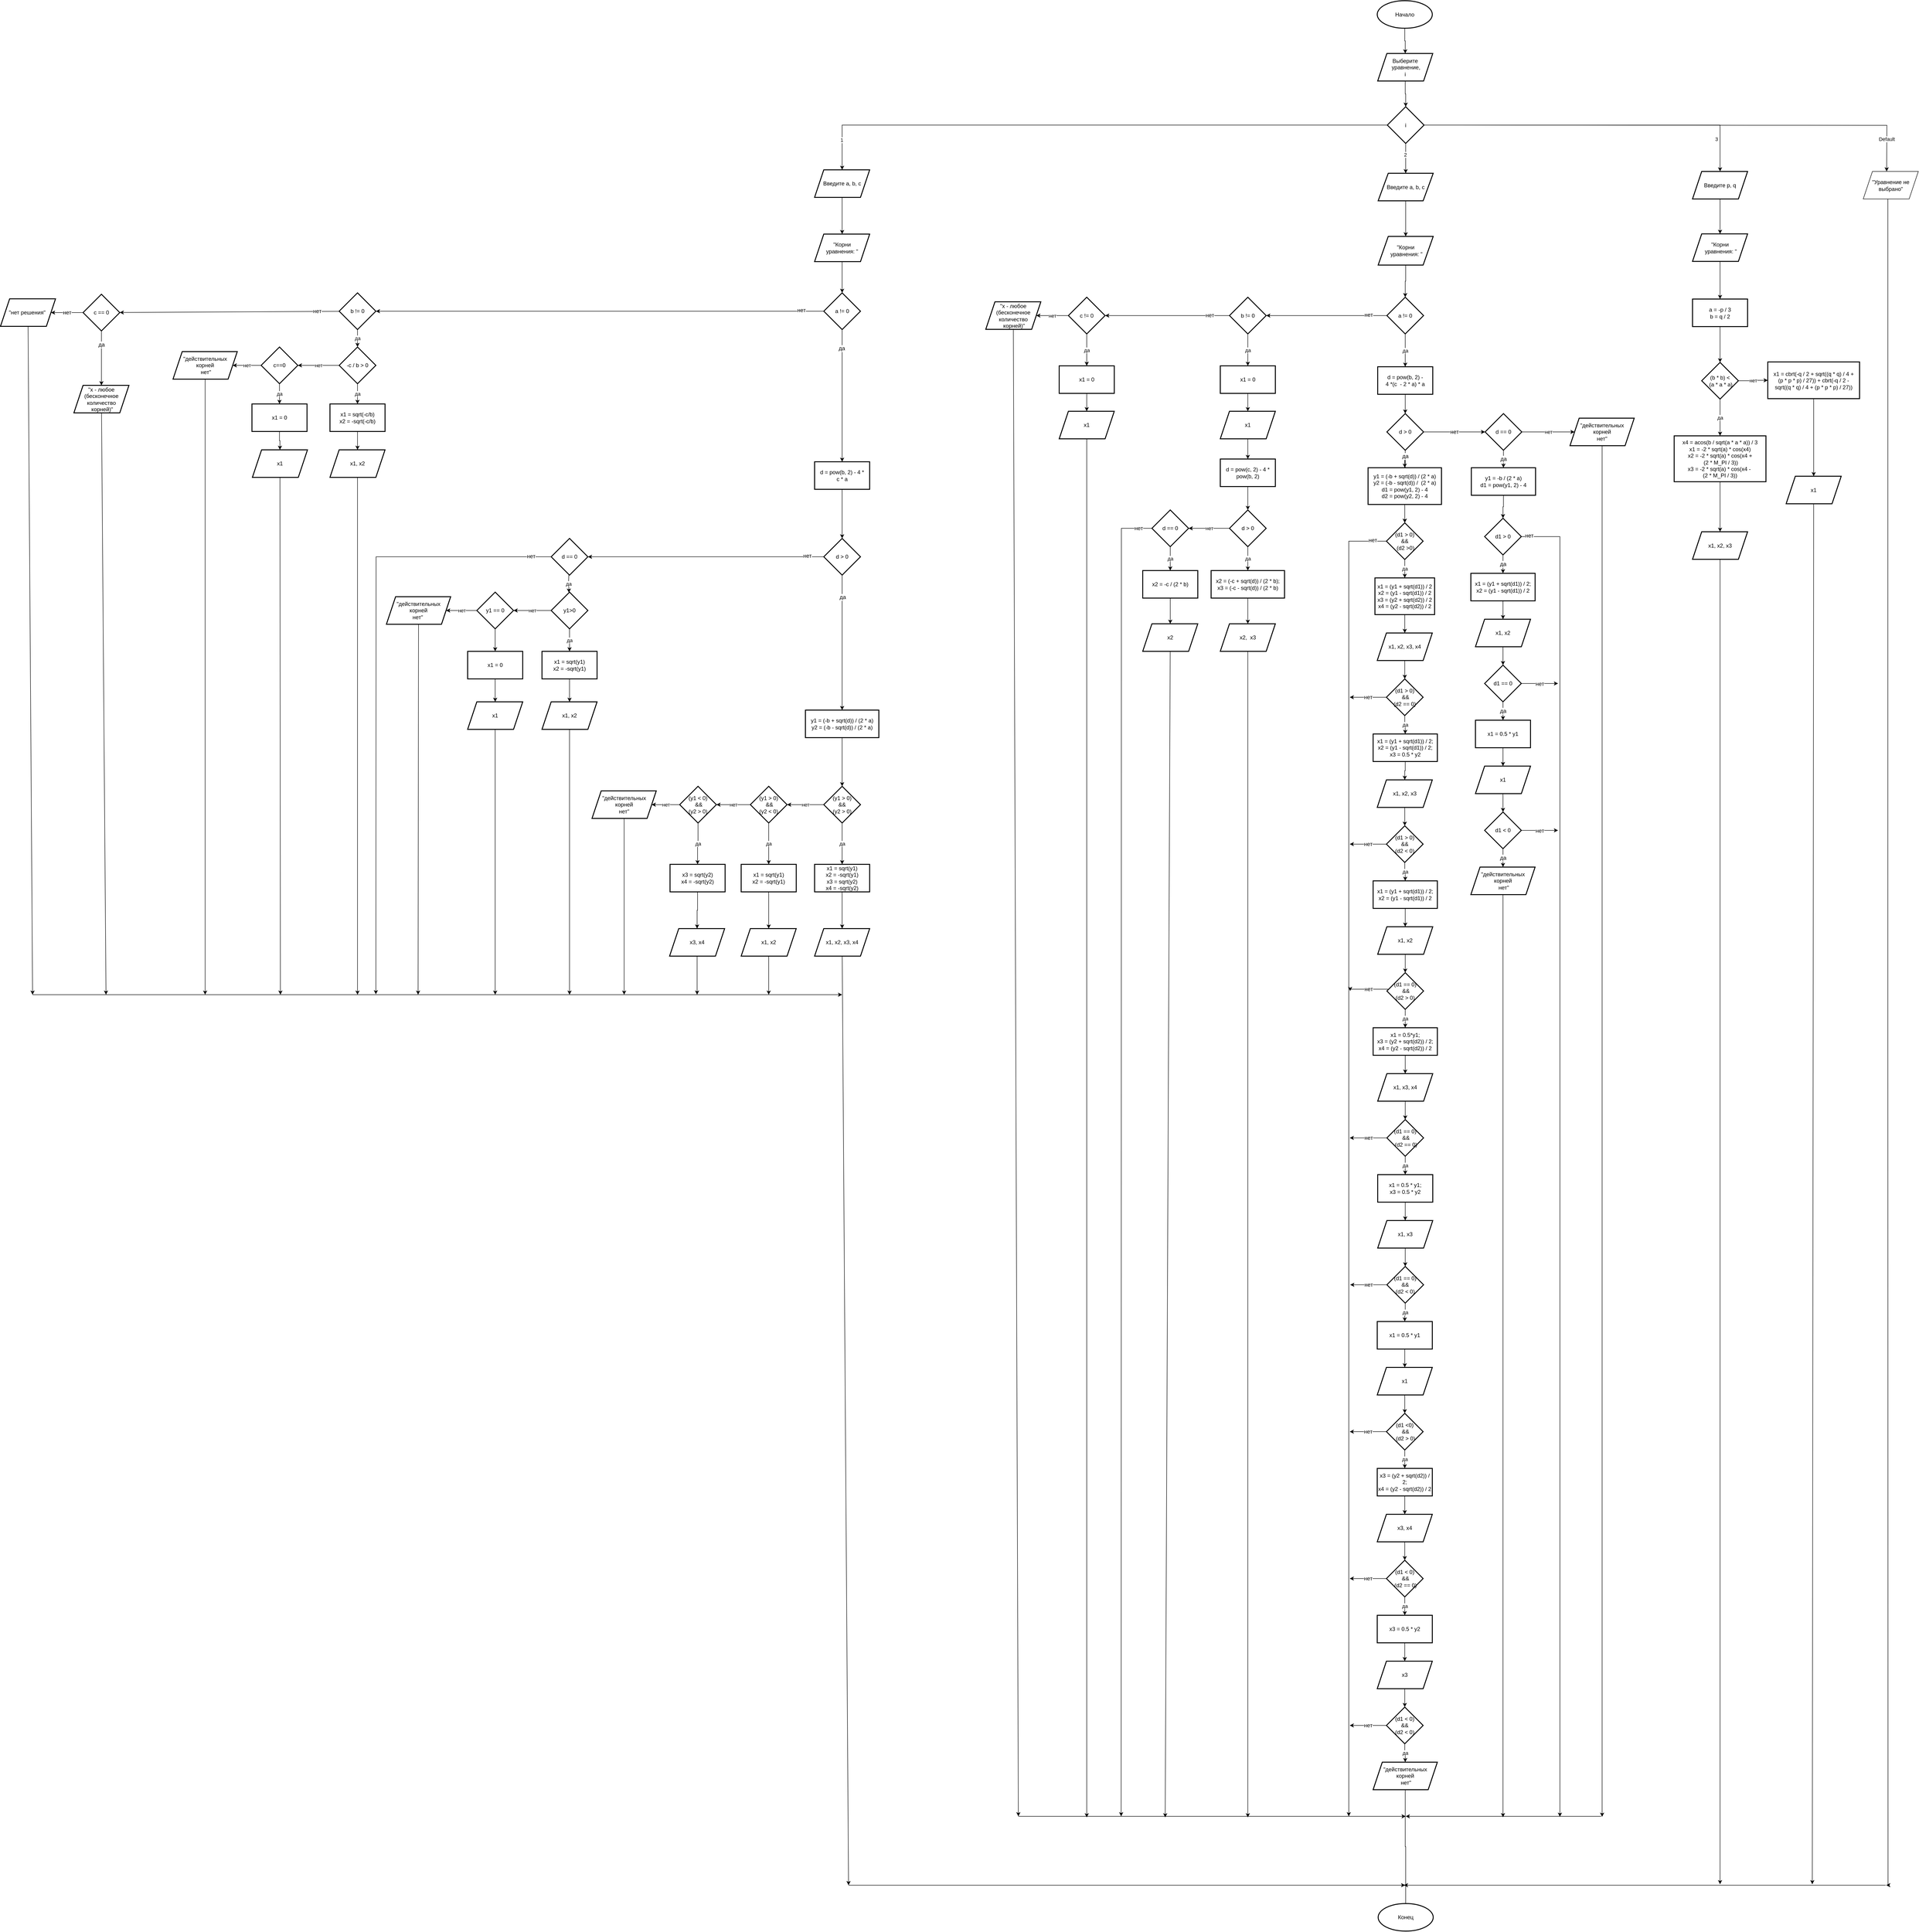 <mxfile version="20.3.0" type="device"><diagram id="s_le91umNJ7mGL5zZu7K" name="Страница 1"><mxGraphModel dx="6844" dy="3245" grid="1" gridSize="10" guides="1" tooltips="1" connect="1" arrows="1" fold="1" page="1" pageScale="1" pageWidth="827" pageHeight="1169" math="0" shadow="0"><root><mxCell id="0"/><mxCell id="1" parent="0"/><mxCell id="dHC35RktuA8-ksO9K1Xg-3" value="" style="edgeStyle=orthogonalEdgeStyle;rounded=0;orthogonalLoop=1;jettySize=auto;html=1;" parent="1" source="dHC35RktuA8-ksO9K1Xg-1" target="dHC35RktuA8-ksO9K1Xg-2" edge="1"><mxGeometry relative="1" as="geometry"/></mxCell><mxCell id="dHC35RktuA8-ksO9K1Xg-1" value="Начало" style="strokeWidth=2;html=1;shape=mxgraph.flowchart.start_1;whiteSpace=wrap;" parent="1" vertex="1"><mxGeometry x="1372" y="166.5" width="120" height="60" as="geometry"/></mxCell><mxCell id="dHC35RktuA8-ksO9K1Xg-5" value="" style="edgeStyle=orthogonalEdgeStyle;rounded=0;orthogonalLoop=1;jettySize=auto;html=1;" parent="1" source="dHC35RktuA8-ksO9K1Xg-2" target="dHC35RktuA8-ksO9K1Xg-4" edge="1"><mxGeometry relative="1" as="geometry"/></mxCell><mxCell id="dHC35RktuA8-ksO9K1Xg-2" value="Выберите&lt;br&gt;&amp;nbsp;уравнение,&lt;br&gt;i" style="shape=parallelogram;perimeter=parallelogramPerimeter;whiteSpace=wrap;html=1;fixedSize=1;strokeWidth=2;" parent="1" vertex="1"><mxGeometry x="1373" y="281.5" width="120" height="60" as="geometry"/></mxCell><mxCell id="dHC35RktuA8-ksO9K1Xg-7" value="" style="edgeStyle=orthogonalEdgeStyle;rounded=0;orthogonalLoop=1;jettySize=auto;html=1;" parent="1" source="dHC35RktuA8-ksO9K1Xg-4" target="dHC35RktuA8-ksO9K1Xg-6" edge="1"><mxGeometry relative="1" as="geometry"/></mxCell><mxCell id="dHC35RktuA8-ksO9K1Xg-241" value="1" style="edgeLabel;html=1;align=center;verticalAlign=middle;resizable=0;points=[];" parent="dHC35RktuA8-ksO9K1Xg-7" vertex="1" connectable="0"><mxGeometry x="0.936" y="-1" relative="1" as="geometry"><mxPoint y="-24" as="offset"/></mxGeometry></mxCell><mxCell id="dHC35RktuA8-ksO9K1Xg-103" value="" style="edgeStyle=orthogonalEdgeStyle;rounded=0;orthogonalLoop=1;jettySize=auto;html=1;" parent="1" source="dHC35RktuA8-ksO9K1Xg-4" target="dHC35RktuA8-ksO9K1Xg-99" edge="1"><mxGeometry relative="1" as="geometry"/></mxCell><mxCell id="dHC35RktuA8-ksO9K1Xg-243" value="2" style="edgeLabel;html=1;align=center;verticalAlign=middle;resizable=0;points=[];" parent="dHC35RktuA8-ksO9K1Xg-103" vertex="1" connectable="0"><mxGeometry x="-0.267" y="-1" relative="1" as="geometry"><mxPoint as="offset"/></mxGeometry></mxCell><mxCell id="dHC35RktuA8-ksO9K1Xg-231" value="" style="edgeStyle=orthogonalEdgeStyle;rounded=0;orthogonalLoop=1;jettySize=auto;html=1;" parent="1" source="dHC35RktuA8-ksO9K1Xg-4" target="dHC35RktuA8-ksO9K1Xg-230" edge="1"><mxGeometry relative="1" as="geometry"/></mxCell><mxCell id="dHC35RktuA8-ksO9K1Xg-239" value="" style="edgeStyle=orthogonalEdgeStyle;rounded=0;orthogonalLoop=1;jettySize=auto;html=1;" parent="1" edge="1"><mxGeometry relative="1" as="geometry"><mxPoint x="2482" y="538.5" as="targetPoint"/><mxPoint x="1468" y="437.5" as="sourcePoint"/></mxGeometry></mxCell><mxCell id="dHC35RktuA8-ksO9K1Xg-242" value="3" style="edgeLabel;html=1;align=center;verticalAlign=middle;resizable=0;points=[];" parent="dHC35RktuA8-ksO9K1Xg-239" vertex="1" connectable="0"><mxGeometry x="0.192" y="-2" relative="1" as="geometry"><mxPoint x="-22" y="28" as="offset"/></mxGeometry></mxCell><mxCell id="dHC35RktuA8-ksO9K1Xg-244" value="Default" style="edgeLabel;html=1;align=center;verticalAlign=middle;resizable=0;points=[];" parent="dHC35RktuA8-ksO9K1Xg-239" vertex="1" connectable="0"><mxGeometry x="0.85" y="1" relative="1" as="geometry"><mxPoint x="-2" y="13" as="offset"/></mxGeometry></mxCell><mxCell id="dHC35RktuA8-ksO9K1Xg-4" value="i" style="rhombus;whiteSpace=wrap;html=1;strokeWidth=2;" parent="1" vertex="1"><mxGeometry x="1394" y="397.5" width="80" height="80" as="geometry"/></mxCell><mxCell id="dHC35RktuA8-ksO9K1Xg-246" value="" style="edgeStyle=orthogonalEdgeStyle;rounded=0;orthogonalLoop=1;jettySize=auto;html=1;" parent="1" source="dHC35RktuA8-ksO9K1Xg-6" target="dHC35RktuA8-ksO9K1Xg-245" edge="1"><mxGeometry relative="1" as="geometry"/></mxCell><mxCell id="dHC35RktuA8-ksO9K1Xg-6" value="Введите а, b, c" style="shape=parallelogram;perimeter=parallelogramPerimeter;whiteSpace=wrap;html=1;fixedSize=1;strokeWidth=2;" parent="1" vertex="1"><mxGeometry x="146" y="535" width="120" height="60" as="geometry"/></mxCell><mxCell id="dHC35RktuA8-ksO9K1Xg-11" value="" style="edgeStyle=orthogonalEdgeStyle;rounded=0;orthogonalLoop=1;jettySize=auto;html=1;" parent="1" source="dHC35RktuA8-ksO9K1Xg-8" target="dHC35RktuA8-ksO9K1Xg-10" edge="1"><mxGeometry relative="1" as="geometry"/></mxCell><mxCell id="dHC35RktuA8-ksO9K1Xg-371" value="да" style="edgeLabel;html=1;align=center;verticalAlign=middle;resizable=0;points=[];fontSize=12;fontFamily=Helvetica;fontColor=default;" parent="dHC35RktuA8-ksO9K1Xg-11" vertex="1" connectable="0"><mxGeometry x="-0.715" y="-1" relative="1" as="geometry"><mxPoint as="offset"/></mxGeometry></mxCell><mxCell id="dHC35RktuA8-ksO9K1Xg-73" value="" style="edgeStyle=orthogonalEdgeStyle;rounded=0;orthogonalLoop=1;jettySize=auto;html=1;" parent="1" source="dHC35RktuA8-ksO9K1Xg-8" target="dHC35RktuA8-ksO9K1Xg-72" edge="1"><mxGeometry relative="1" as="geometry"/></mxCell><mxCell id="dHC35RktuA8-ksO9K1Xg-370" value="нет" style="edgeLabel;html=1;align=center;verticalAlign=middle;resizable=0;points=[];fontSize=12;fontFamily=Helvetica;fontColor=default;" parent="dHC35RktuA8-ksO9K1Xg-73" vertex="1" connectable="0"><mxGeometry x="-0.899" y="1" relative="1" as="geometry"><mxPoint y="-3" as="offset"/></mxGeometry></mxCell><mxCell id="dHC35RktuA8-ksO9K1Xg-8" value="a != 0" style="rhombus;whiteSpace=wrap;html=1;strokeWidth=2;" parent="1" vertex="1"><mxGeometry x="166" y="803" width="80" height="80" as="geometry"/></mxCell><mxCell id="dHC35RktuA8-ksO9K1Xg-97" value="" style="edgeStyle=orthogonalEdgeStyle;rounded=0;orthogonalLoop=1;jettySize=auto;html=1;" parent="1" source="dHC35RktuA8-ksO9K1Xg-10" target="dHC35RktuA8-ksO9K1Xg-12" edge="1"><mxGeometry relative="1" as="geometry"/></mxCell><mxCell id="dHC35RktuA8-ksO9K1Xg-10" value="d = pow(b, 2) - 4 * &lt;br&gt;c * a" style="whiteSpace=wrap;html=1;strokeWidth=2;" parent="1" vertex="1"><mxGeometry x="146" y="1171" width="120" height="60" as="geometry"/></mxCell><mxCell id="dHC35RktuA8-ksO9K1Xg-17" value="" style="edgeStyle=orthogonalEdgeStyle;rounded=0;orthogonalLoop=1;jettySize=auto;html=1;" parent="1" source="dHC35RktuA8-ksO9K1Xg-12" target="dHC35RktuA8-ksO9K1Xg-16" edge="1"><mxGeometry relative="1" as="geometry"/></mxCell><mxCell id="dHC35RktuA8-ksO9K1Xg-372" value="да" style="edgeLabel;html=1;align=center;verticalAlign=middle;resizable=0;points=[];fontSize=12;fontFamily=Helvetica;fontColor=default;" parent="dHC35RktuA8-ksO9K1Xg-17" vertex="1" connectable="0"><mxGeometry x="-0.676" y="1" relative="1" as="geometry"><mxPoint as="offset"/></mxGeometry></mxCell><mxCell id="dHC35RktuA8-ksO9K1Xg-55" value="" style="edgeStyle=orthogonalEdgeStyle;rounded=0;orthogonalLoop=1;jettySize=auto;html=1;" parent="1" source="dHC35RktuA8-ksO9K1Xg-12" target="dHC35RktuA8-ksO9K1Xg-54" edge="1"><mxGeometry relative="1" as="geometry"/></mxCell><mxCell id="dHC35RktuA8-ksO9K1Xg-374" value="нет" style="edgeLabel;html=1;align=center;verticalAlign=middle;resizable=0;points=[];fontSize=12;fontFamily=Helvetica;fontColor=default;" parent="dHC35RktuA8-ksO9K1Xg-55" vertex="1" connectable="0"><mxGeometry x="-0.859" y="-4" relative="1" as="geometry"><mxPoint y="2" as="offset"/></mxGeometry></mxCell><mxCell id="dHC35RktuA8-ksO9K1Xg-12" value="d &amp;gt; 0" style="rhombus;whiteSpace=wrap;html=1;strokeWidth=2;" parent="1" vertex="1"><mxGeometry x="166" y="1338" width="80" height="80" as="geometry"/></mxCell><mxCell id="dHC35RktuA8-ksO9K1Xg-19" value="" style="edgeStyle=orthogonalEdgeStyle;rounded=0;orthogonalLoop=1;jettySize=auto;html=1;entryX=0.5;entryY=0;entryDx=0;entryDy=0;" parent="1" source="dHC35RktuA8-ksO9K1Xg-16" target="dHC35RktuA8-ksO9K1Xg-22" edge="1"><mxGeometry relative="1" as="geometry"><mxPoint x="206" y="1565" as="targetPoint"/></mxGeometry></mxCell><mxCell id="dHC35RktuA8-ksO9K1Xg-16" value="y1 = (-b + sqrt(d)) / (2 * a)&lt;br&gt;y2 = (-b - sqrt(d)) /&amp;nbsp;(2 * a)" style="whiteSpace=wrap;html=1;strokeWidth=2;" parent="1" vertex="1"><mxGeometry x="126" y="1712" width="160" height="60" as="geometry"/></mxCell><mxCell id="dHC35RktuA8-ksO9K1Xg-35" value="да" style="edgeStyle=orthogonalEdgeStyle;rounded=0;orthogonalLoop=1;jettySize=auto;html=1;" parent="1" source="dHC35RktuA8-ksO9K1Xg-22" target="dHC35RktuA8-ksO9K1Xg-34" edge="1"><mxGeometry relative="1" as="geometry"/></mxCell><mxCell id="dHC35RktuA8-ksO9K1Xg-39" value="нет" style="edgeStyle=orthogonalEdgeStyle;rounded=0;orthogonalLoop=1;jettySize=auto;html=1;" parent="1" source="dHC35RktuA8-ksO9K1Xg-22" target="dHC35RktuA8-ksO9K1Xg-38" edge="1"><mxGeometry relative="1" as="geometry"/></mxCell><mxCell id="dHC35RktuA8-ksO9K1Xg-22" value="(y1 &amp;gt; 0)&lt;br&gt;&amp;amp;&amp;amp; &lt;br&gt;(y2 &amp;gt; 0)" style="rhombus;whiteSpace=wrap;html=1;strokeWidth=2;" parent="1" vertex="1"><mxGeometry x="166" y="1878" width="80" height="80" as="geometry"/></mxCell><mxCell id="dHC35RktuA8-ksO9K1Xg-37" value="" style="edgeStyle=orthogonalEdgeStyle;rounded=0;orthogonalLoop=1;jettySize=auto;html=1;" parent="1" source="dHC35RktuA8-ksO9K1Xg-34" target="dHC35RktuA8-ksO9K1Xg-36" edge="1"><mxGeometry relative="1" as="geometry"/></mxCell><mxCell id="dHC35RktuA8-ksO9K1Xg-34" value="&lt;div&gt;x1 = sqrt(y1)&lt;/div&gt;&lt;div&gt;&lt;span style=&quot;&quot;&gt;&#9;&#9;&#9;&#9;&#9;&lt;/span&gt;x2 = -sqrt(y1)&lt;/div&gt;&lt;div&gt;&lt;span style=&quot;&quot;&gt;&#9;&#9;&#9;&#9;&#9;&lt;/span&gt;x3 = sqrt(y2)&lt;/div&gt;&lt;div&gt;&lt;span style=&quot;&quot;&gt;&#9;&#9;&#9;&#9;&#9;&lt;/span&gt;x4 = -sqrt(y2)&lt;/div&gt;" style="whiteSpace=wrap;html=1;strokeWidth=2;" parent="1" vertex="1"><mxGeometry x="146" y="2048" width="120" height="60" as="geometry"/></mxCell><mxCell id="dHC35RktuA8-ksO9K1Xg-254" value="" style="edgeStyle=none;rounded=0;orthogonalLoop=1;jettySize=auto;html=1;" parent="1" source="dHC35RktuA8-ksO9K1Xg-36" edge="1"><mxGeometry relative="1" as="geometry"><mxPoint x="220" y="4272" as="targetPoint"/></mxGeometry></mxCell><mxCell id="dHC35RktuA8-ksO9K1Xg-36" value="x1, x2, x3, x4" style="shape=parallelogram;perimeter=parallelogramPerimeter;whiteSpace=wrap;html=1;fixedSize=1;strokeWidth=2;" parent="1" vertex="1"><mxGeometry x="146" y="2188" width="120" height="60" as="geometry"/></mxCell><mxCell id="dHC35RktuA8-ksO9K1Xg-41" value="да" style="edgeStyle=orthogonalEdgeStyle;rounded=0;orthogonalLoop=1;jettySize=auto;html=1;" parent="1" source="dHC35RktuA8-ksO9K1Xg-38" target="dHC35RktuA8-ksO9K1Xg-40" edge="1"><mxGeometry relative="1" as="geometry"/></mxCell><mxCell id="dHC35RktuA8-ksO9K1Xg-45" value="нет" style="edgeStyle=orthogonalEdgeStyle;rounded=0;orthogonalLoop=1;jettySize=auto;html=1;" parent="1" source="dHC35RktuA8-ksO9K1Xg-38" target="dHC35RktuA8-ksO9K1Xg-44" edge="1"><mxGeometry relative="1" as="geometry"/></mxCell><mxCell id="dHC35RktuA8-ksO9K1Xg-38" value="(y1 &amp;gt; 0)&lt;br&gt;&amp;nbsp;&amp;amp;&amp;amp; &lt;br&gt;(y2 &amp;lt; 0)" style="rhombus;whiteSpace=wrap;html=1;strokeWidth=2;" parent="1" vertex="1"><mxGeometry x="6" y="1878" width="80" height="80" as="geometry"/></mxCell><mxCell id="dHC35RktuA8-ksO9K1Xg-43" value="" style="edgeStyle=orthogonalEdgeStyle;rounded=0;orthogonalLoop=1;jettySize=auto;html=1;" parent="1" source="dHC35RktuA8-ksO9K1Xg-40" target="dHC35RktuA8-ksO9K1Xg-42" edge="1"><mxGeometry relative="1" as="geometry"/></mxCell><mxCell id="dHC35RktuA8-ksO9K1Xg-40" value="&lt;div&gt;x1 = sqrt(y1)&lt;/div&gt;&lt;div&gt;&lt;span style=&quot;&quot;&gt;&#9;&#9;&#9;&#9;&#9;&#9;&lt;/span&gt;x2 = -sqrt(y1)&lt;/div&gt;" style="whiteSpace=wrap;html=1;strokeWidth=2;" parent="1" vertex="1"><mxGeometry x="-14" y="2048" width="120" height="60" as="geometry"/></mxCell><mxCell id="dHC35RktuA8-ksO9K1Xg-256" value="" style="edgeStyle=none;rounded=0;orthogonalLoop=1;jettySize=auto;html=1;" parent="1" source="dHC35RktuA8-ksO9K1Xg-42" edge="1"><mxGeometry relative="1" as="geometry"><mxPoint x="46" y="2332" as="targetPoint"/></mxGeometry></mxCell><mxCell id="dHC35RktuA8-ksO9K1Xg-42" value="x1, x2" style="shape=parallelogram;perimeter=parallelogramPerimeter;whiteSpace=wrap;html=1;fixedSize=1;strokeWidth=2;" parent="1" vertex="1"><mxGeometry x="-14" y="2188" width="120" height="60" as="geometry"/></mxCell><mxCell id="dHC35RktuA8-ksO9K1Xg-47" value="да" style="edgeStyle=orthogonalEdgeStyle;rounded=0;orthogonalLoop=1;jettySize=auto;html=1;" parent="1" source="dHC35RktuA8-ksO9K1Xg-44" target="dHC35RktuA8-ksO9K1Xg-46" edge="1"><mxGeometry relative="1" as="geometry"/></mxCell><mxCell id="dHC35RktuA8-ksO9K1Xg-53" value="нет" style="edgeStyle=orthogonalEdgeStyle;rounded=0;orthogonalLoop=1;jettySize=auto;html=1;" parent="1" source="dHC35RktuA8-ksO9K1Xg-44" target="dHC35RktuA8-ksO9K1Xg-52" edge="1"><mxGeometry relative="1" as="geometry"/></mxCell><mxCell id="dHC35RktuA8-ksO9K1Xg-44" value="(y1 &amp;lt; 0)&lt;br&gt;&amp;nbsp;&amp;amp;&amp;amp; &lt;br&gt;(y2 &amp;gt; 0)" style="rhombus;whiteSpace=wrap;html=1;strokeWidth=2;" parent="1" vertex="1"><mxGeometry x="-148" y="1878" width="80" height="80" as="geometry"/></mxCell><mxCell id="dHC35RktuA8-ksO9K1Xg-49" value="" style="edgeStyle=orthogonalEdgeStyle;rounded=0;orthogonalLoop=1;jettySize=auto;html=1;" parent="1" source="dHC35RktuA8-ksO9K1Xg-46" target="dHC35RktuA8-ksO9K1Xg-48" edge="1"><mxGeometry relative="1" as="geometry"/></mxCell><mxCell id="dHC35RktuA8-ksO9K1Xg-46" value="&lt;div&gt;x3 = sqrt(y2)&lt;/div&gt;&lt;div&gt;&lt;span style=&quot;&quot;&gt;&#9;&#9;&#9;&#9;&#9;&#9;&#9;&lt;/span&gt;x4 = -sqrt(y2)&lt;/div&gt;" style="whiteSpace=wrap;html=1;strokeWidth=2;" parent="1" vertex="1"><mxGeometry x="-169" y="2048" width="120" height="60" as="geometry"/></mxCell><mxCell id="dHC35RktuA8-ksO9K1Xg-276" value="" style="edgeStyle=none;rounded=0;orthogonalLoop=1;jettySize=auto;html=1;fontFamily=Helvetica;fontSize=12;fontColor=default;" parent="1" source="dHC35RktuA8-ksO9K1Xg-48" edge="1"><mxGeometry relative="1" as="geometry"><mxPoint x="-110" y="2332" as="targetPoint"/></mxGeometry></mxCell><mxCell id="dHC35RktuA8-ksO9K1Xg-48" value="x3, x4" style="shape=parallelogram;perimeter=parallelogramPerimeter;whiteSpace=wrap;html=1;fixedSize=1;strokeWidth=2;" parent="1" vertex="1"><mxGeometry x="-170" y="2188" width="120" height="60" as="geometry"/></mxCell><mxCell id="dHC35RktuA8-ksO9K1Xg-260" value="" style="edgeStyle=none;rounded=0;orthogonalLoop=1;jettySize=auto;html=1;" parent="1" source="dHC35RktuA8-ksO9K1Xg-52" edge="1"><mxGeometry relative="1" as="geometry"><mxPoint x="-269" y="2332" as="targetPoint"/></mxGeometry></mxCell><mxCell id="dHC35RktuA8-ksO9K1Xg-52" value="&quot;действительных&lt;br&gt;корней &lt;br&gt;нет&quot;" style="shape=parallelogram;perimeter=parallelogramPerimeter;whiteSpace=wrap;html=1;fixedSize=1;strokeWidth=2;" parent="1" vertex="1"><mxGeometry x="-339" y="1888" width="140" height="60" as="geometry"/></mxCell><mxCell id="dHC35RktuA8-ksO9K1Xg-65" value="нет" style="edgeStyle=orthogonalEdgeStyle;rounded=0;orthogonalLoop=1;jettySize=auto;html=1;exitX=0;exitY=0.5;exitDx=0;exitDy=0;entryX=1;entryY=0.5;entryDx=0;entryDy=0;" parent="1" source="dHC35RktuA8-ksO9K1Xg-267" target="dHC35RktuA8-ksO9K1Xg-64" edge="1"><mxGeometry relative="1" as="geometry"/></mxCell><mxCell id="dHC35RktuA8-ksO9K1Xg-268" value="да" style="edgeStyle=none;rounded=0;orthogonalLoop=1;jettySize=auto;html=1;" parent="1" source="dHC35RktuA8-ksO9K1Xg-54" target="dHC35RktuA8-ksO9K1Xg-267" edge="1"><mxGeometry relative="1" as="geometry"><Array as="points"><mxPoint x="-390" y="1430"/></Array></mxGeometry></mxCell><mxCell id="dHC35RktuA8-ksO9K1Xg-376" value="" style="edgeStyle=orthogonalEdgeStyle;rounded=0;orthogonalLoop=1;jettySize=auto;html=1;fontFamily=Helvetica;fontSize=12;fontColor=default;endArrow=classic;endFill=1;elbow=vertical;" parent="1" source="dHC35RktuA8-ksO9K1Xg-54" edge="1"><mxGeometry relative="1" as="geometry"><mxPoint x="-810" y="2331.143" as="targetPoint"/></mxGeometry></mxCell><mxCell id="dHC35RktuA8-ksO9K1Xg-377" value="нет" style="edgeLabel;html=1;align=center;verticalAlign=middle;resizable=0;points=[];fontSize=12;fontFamily=Helvetica;fontColor=default;" parent="dHC35RktuA8-ksO9K1Xg-376" vertex="1" connectable="0"><mxGeometry x="-0.933" y="-3" relative="1" as="geometry"><mxPoint y="2" as="offset"/></mxGeometry></mxCell><mxCell id="dHC35RktuA8-ksO9K1Xg-54" value="d == 0" style="rhombus;whiteSpace=wrap;html=1;strokeWidth=2;" parent="1" vertex="1"><mxGeometry x="-428" y="1338" width="80" height="80" as="geometry"/></mxCell><mxCell id="dHC35RktuA8-ksO9K1Xg-63" value="" style="edgeStyle=orthogonalEdgeStyle;rounded=0;orthogonalLoop=1;jettySize=auto;html=1;" parent="1" source="dHC35RktuA8-ksO9K1Xg-59" target="dHC35RktuA8-ksO9K1Xg-62" edge="1"><mxGeometry relative="1" as="geometry"/></mxCell><mxCell id="dHC35RktuA8-ksO9K1Xg-59" value="&lt;div&gt;x1 = sqrt(y1)&lt;/div&gt;&lt;div&gt;&lt;span style=&quot;&quot;&gt;&#9;&#9;&#9;&#9;&#9;&#9;&lt;/span&gt;x2 = -sqrt(y1)&lt;/div&gt;" style="whiteSpace=wrap;html=1;strokeWidth=2;" parent="1" vertex="1"><mxGeometry x="-448" y="1584" width="120" height="60" as="geometry"/></mxCell><mxCell id="dHC35RktuA8-ksO9K1Xg-273" value="" style="edgeStyle=none;rounded=0;orthogonalLoop=1;jettySize=auto;html=1;" parent="1" source="dHC35RktuA8-ksO9K1Xg-62" edge="1"><mxGeometry relative="1" as="geometry"><mxPoint x="-388" y="2332" as="targetPoint"/></mxGeometry></mxCell><mxCell id="dHC35RktuA8-ksO9K1Xg-62" value="x1, x2" style="shape=parallelogram;perimeter=parallelogramPerimeter;whiteSpace=wrap;html=1;fixedSize=1;strokeWidth=2;" parent="1" vertex="1"><mxGeometry x="-448" y="1694" width="120" height="60" as="geometry"/></mxCell><mxCell id="dHC35RktuA8-ksO9K1Xg-67" value="" style="edgeStyle=orthogonalEdgeStyle;rounded=0;orthogonalLoop=1;jettySize=auto;html=1;" parent="1" source="dHC35RktuA8-ksO9K1Xg-64" target="dHC35RktuA8-ksO9K1Xg-66" edge="1"><mxGeometry relative="1" as="geometry"/></mxCell><mxCell id="dHC35RktuA8-ksO9K1Xg-71" value="нет" style="edgeStyle=orthogonalEdgeStyle;rounded=0;orthogonalLoop=1;jettySize=auto;html=1;" parent="1" source="dHC35RktuA8-ksO9K1Xg-64" target="dHC35RktuA8-ksO9K1Xg-70" edge="1"><mxGeometry relative="1" as="geometry"/></mxCell><mxCell id="dHC35RktuA8-ksO9K1Xg-64" value="y1 == 0" style="rhombus;whiteSpace=wrap;html=1;strokeWidth=2;" parent="1" vertex="1"><mxGeometry x="-590" y="1455" width="80" height="80" as="geometry"/></mxCell><mxCell id="dHC35RktuA8-ksO9K1Xg-69" value="" style="edgeStyle=orthogonalEdgeStyle;rounded=0;orthogonalLoop=1;jettySize=auto;html=1;" parent="1" source="dHC35RktuA8-ksO9K1Xg-66" target="dHC35RktuA8-ksO9K1Xg-68" edge="1"><mxGeometry relative="1" as="geometry"/></mxCell><mxCell id="dHC35RktuA8-ksO9K1Xg-66" value="x1 = 0" style="whiteSpace=wrap;html=1;strokeWidth=2;" parent="1" vertex="1"><mxGeometry x="-610" y="1584" width="120" height="60" as="geometry"/></mxCell><mxCell id="dHC35RktuA8-ksO9K1Xg-264" value="" style="edgeStyle=none;rounded=0;orthogonalLoop=1;jettySize=auto;html=1;" parent="1" source="dHC35RktuA8-ksO9K1Xg-68" edge="1"><mxGeometry relative="1" as="geometry"><mxPoint x="-548" y="1717" as="targetPoint"/></mxGeometry></mxCell><mxCell id="dHC35RktuA8-ksO9K1Xg-271" value="" style="edgeStyle=none;rounded=0;orthogonalLoop=1;jettySize=auto;html=1;" parent="1" source="dHC35RktuA8-ksO9K1Xg-68" edge="1"><mxGeometry relative="1" as="geometry"><mxPoint x="-550" y="2332" as="targetPoint"/></mxGeometry></mxCell><mxCell id="dHC35RktuA8-ksO9K1Xg-68" value="x1" style="shape=parallelogram;perimeter=parallelogramPerimeter;whiteSpace=wrap;html=1;fixedSize=1;strokeWidth=2;" parent="1" vertex="1"><mxGeometry x="-610" y="1694" width="120" height="60" as="geometry"/></mxCell><mxCell id="dHC35RktuA8-ksO9K1Xg-295" value="" style="edgeStyle=none;rounded=0;orthogonalLoop=1;jettySize=auto;html=1;fontFamily=Helvetica;fontSize=12;fontColor=default;" parent="1" source="dHC35RktuA8-ksO9K1Xg-70" edge="1"><mxGeometry relative="1" as="geometry"><mxPoint x="-718" y="2332" as="targetPoint"/></mxGeometry></mxCell><mxCell id="dHC35RktuA8-ksO9K1Xg-70" value="&quot;действительных&lt;br&gt;корней &lt;br&gt;нет&quot;&amp;nbsp;" style="shape=parallelogram;perimeter=parallelogramPerimeter;whiteSpace=wrap;html=1;fixedSize=1;strokeWidth=2;" parent="1" vertex="1"><mxGeometry x="-787" y="1465" width="140" height="60" as="geometry"/></mxCell><mxCell id="dHC35RktuA8-ksO9K1Xg-75" value="да" style="edgeStyle=orthogonalEdgeStyle;rounded=0;orthogonalLoop=1;jettySize=auto;html=1;" parent="1" source="dHC35RktuA8-ksO9K1Xg-72" target="dHC35RktuA8-ksO9K1Xg-74" edge="1"><mxGeometry relative="1" as="geometry"/></mxCell><mxCell id="dHC35RktuA8-ksO9K1Xg-279" value="" style="edgeStyle=none;rounded=0;orthogonalLoop=1;jettySize=auto;html=1;fontFamily=Helvetica;fontSize=12;fontColor=default;" parent="1" source="dHC35RktuA8-ksO9K1Xg-72" target="dHC35RktuA8-ksO9K1Xg-278" edge="1"><mxGeometry relative="1" as="geometry"/></mxCell><mxCell id="dHC35RktuA8-ksO9K1Xg-378" value="нет" style="edgeLabel;html=1;align=center;verticalAlign=middle;resizable=0;points=[];fontSize=12;fontFamily=Helvetica;fontColor=default;" parent="dHC35RktuA8-ksO9K1Xg-279" vertex="1" connectable="0"><mxGeometry x="-0.799" y="4" relative="1" as="geometry"><mxPoint y="-5" as="offset"/></mxGeometry></mxCell><mxCell id="dHC35RktuA8-ksO9K1Xg-72" value="b != 0" style="rhombus;whiteSpace=wrap;html=1;strokeWidth=2;" parent="1" vertex="1"><mxGeometry x="-890" y="803" width="80" height="80" as="geometry"/></mxCell><mxCell id="dHC35RktuA8-ksO9K1Xg-77" value="да" style="edgeStyle=orthogonalEdgeStyle;rounded=0;orthogonalLoop=1;jettySize=auto;html=1;" parent="1" source="dHC35RktuA8-ksO9K1Xg-74" target="dHC35RktuA8-ksO9K1Xg-76" edge="1"><mxGeometry relative="1" as="geometry"/></mxCell><mxCell id="dHC35RktuA8-ksO9K1Xg-81" value="нет" style="edgeStyle=orthogonalEdgeStyle;rounded=0;orthogonalLoop=1;jettySize=auto;html=1;" parent="1" source="dHC35RktuA8-ksO9K1Xg-74" target="dHC35RktuA8-ksO9K1Xg-80" edge="1"><mxGeometry relative="1" as="geometry"/></mxCell><mxCell id="dHC35RktuA8-ksO9K1Xg-74" value="-c / b &amp;gt; 0" style="rhombus;whiteSpace=wrap;html=1;strokeWidth=2;" parent="1" vertex="1"><mxGeometry x="-890" y="921" width="80" height="80" as="geometry"/></mxCell><mxCell id="dHC35RktuA8-ksO9K1Xg-79" value="" style="edgeStyle=orthogonalEdgeStyle;rounded=0;orthogonalLoop=1;jettySize=auto;html=1;" parent="1" source="dHC35RktuA8-ksO9K1Xg-76" target="dHC35RktuA8-ksO9K1Xg-78" edge="1"><mxGeometry relative="1" as="geometry"/></mxCell><mxCell id="dHC35RktuA8-ksO9K1Xg-76" value="&lt;div&gt;x1 = sqrt(-c/b)&lt;/div&gt;&lt;div&gt;&lt;span style=&quot;&quot;&gt;&#9;&#9;&#9;&#9;&#9;&lt;/span&gt;x2 = -sqrt(-c/b)&lt;/div&gt;" style="whiteSpace=wrap;html=1;strokeWidth=2;" parent="1" vertex="1"><mxGeometry x="-910" y="1045" width="120" height="60" as="geometry"/></mxCell><mxCell id="dHC35RktuA8-ksO9K1Xg-285" value="" style="edgeStyle=none;rounded=0;orthogonalLoop=1;jettySize=auto;html=1;fontFamily=Helvetica;fontSize=12;fontColor=default;" parent="1" source="dHC35RktuA8-ksO9K1Xg-78" edge="1"><mxGeometry relative="1" as="geometry"><mxPoint x="-850" y="2332" as="targetPoint"/></mxGeometry></mxCell><mxCell id="dHC35RktuA8-ksO9K1Xg-78" value="x1, x2" style="shape=parallelogram;perimeter=parallelogramPerimeter;whiteSpace=wrap;html=1;fixedSize=1;strokeWidth=2;" parent="1" vertex="1"><mxGeometry x="-910" y="1145" width="120" height="60" as="geometry"/></mxCell><mxCell id="dHC35RktuA8-ksO9K1Xg-83" value="да" style="edgeStyle=orthogonalEdgeStyle;rounded=0;orthogonalLoop=1;jettySize=auto;html=1;" parent="1" source="dHC35RktuA8-ksO9K1Xg-80" target="dHC35RktuA8-ksO9K1Xg-82" edge="1"><mxGeometry relative="1" as="geometry"/></mxCell><mxCell id="dHC35RktuA8-ksO9K1Xg-94" value="нет" style="edgeStyle=orthogonalEdgeStyle;rounded=0;orthogonalLoop=1;jettySize=auto;html=1;" parent="1" source="dHC35RktuA8-ksO9K1Xg-80" target="dHC35RktuA8-ksO9K1Xg-93" edge="1"><mxGeometry relative="1" as="geometry"/></mxCell><mxCell id="dHC35RktuA8-ksO9K1Xg-80" value="c==0" style="rhombus;whiteSpace=wrap;html=1;strokeWidth=2;" parent="1" vertex="1"><mxGeometry x="-1060" y="921" width="80" height="80" as="geometry"/></mxCell><mxCell id="dHC35RktuA8-ksO9K1Xg-88" value="" style="edgeStyle=orthogonalEdgeStyle;rounded=0;orthogonalLoop=1;jettySize=auto;html=1;" parent="1" source="dHC35RktuA8-ksO9K1Xg-82" target="dHC35RktuA8-ksO9K1Xg-87" edge="1"><mxGeometry relative="1" as="geometry"/></mxCell><mxCell id="dHC35RktuA8-ksO9K1Xg-82" value="x1 = 0" style="whiteSpace=wrap;html=1;strokeWidth=2;" parent="1" vertex="1"><mxGeometry x="-1080" y="1045" width="120" height="60" as="geometry"/></mxCell><mxCell id="dHC35RktuA8-ksO9K1Xg-287" value="" style="edgeStyle=none;rounded=0;orthogonalLoop=1;jettySize=auto;html=1;fontFamily=Helvetica;fontSize=12;fontColor=default;" parent="1" source="dHC35RktuA8-ksO9K1Xg-87" edge="1"><mxGeometry relative="1" as="geometry"><mxPoint x="-1018" y="2332" as="targetPoint"/></mxGeometry></mxCell><mxCell id="dHC35RktuA8-ksO9K1Xg-87" value="x1" style="shape=parallelogram;perimeter=parallelogramPerimeter;whiteSpace=wrap;html=1;fixedSize=1;strokeWidth=2;" parent="1" vertex="1"><mxGeometry x="-1079" y="1145" width="120" height="60" as="geometry"/></mxCell><mxCell id="dHC35RktuA8-ksO9K1Xg-293" value="" style="edgeStyle=none;rounded=0;orthogonalLoop=1;jettySize=auto;html=1;fontFamily=Helvetica;fontSize=12;fontColor=default;" parent="1" source="dHC35RktuA8-ksO9K1Xg-93" edge="1"><mxGeometry relative="1" as="geometry"><mxPoint x="-1182" y="2332" as="targetPoint"/></mxGeometry></mxCell><mxCell id="dHC35RktuA8-ksO9K1Xg-93" value="&quot;действительных&lt;br&gt;корней&lt;br&gt;&amp;nbsp;нет&quot;" style="shape=parallelogram;perimeter=parallelogramPerimeter;whiteSpace=wrap;html=1;fixedSize=1;strokeWidth=2;" parent="1" vertex="1"><mxGeometry x="-1252" y="931" width="140" height="60" as="geometry"/></mxCell><mxCell id="dHC35RktuA8-ksO9K1Xg-249" value="" style="edgeStyle=orthogonalEdgeStyle;rounded=0;orthogonalLoop=1;jettySize=auto;html=1;" parent="1" source="dHC35RktuA8-ksO9K1Xg-99" target="dHC35RktuA8-ksO9K1Xg-248" edge="1"><mxGeometry relative="1" as="geometry"/></mxCell><mxCell id="dHC35RktuA8-ksO9K1Xg-99" value="Введите а, b, c" style="shape=parallelogram;perimeter=parallelogramPerimeter;whiteSpace=wrap;html=1;fixedSize=1;strokeWidth=2;size=22;" parent="1" vertex="1"><mxGeometry x="1374" y="542.5" width="120" height="60" as="geometry"/></mxCell><mxCell id="dHC35RktuA8-ksO9K1Xg-100" value="да" style="edgeStyle=orthogonalEdgeStyle;rounded=0;orthogonalLoop=1;jettySize=auto;html=1;" parent="1" source="dHC35RktuA8-ksO9K1Xg-101" target="dHC35RktuA8-ksO9K1Xg-102" edge="1"><mxGeometry relative="1" as="geometry"/></mxCell><mxCell id="dHC35RktuA8-ksO9K1Xg-203" value="" style="edgeStyle=orthogonalEdgeStyle;rounded=0;orthogonalLoop=1;jettySize=auto;html=1;" parent="1" source="dHC35RktuA8-ksO9K1Xg-101" target="dHC35RktuA8-ksO9K1Xg-202" edge="1"><mxGeometry relative="1" as="geometry"/></mxCell><mxCell id="dHC35RktuA8-ksO9K1Xg-381" value="нет" style="edgeLabel;html=1;align=center;verticalAlign=middle;resizable=0;points=[];fontSize=12;fontFamily=Helvetica;fontColor=default;" parent="dHC35RktuA8-ksO9K1Xg-203" vertex="1" connectable="0"><mxGeometry x="-0.697" y="-4" relative="1" as="geometry"><mxPoint y="2" as="offset"/></mxGeometry></mxCell><mxCell id="dHC35RktuA8-ksO9K1Xg-101" value="a != 0" style="rhombus;whiteSpace=wrap;html=1;strokeWidth=2;" parent="1" vertex="1"><mxGeometry x="1393" y="812.5" width="80" height="80" as="geometry"/></mxCell><mxCell id="dHC35RktuA8-ksO9K1Xg-105" value="" style="edgeStyle=orthogonalEdgeStyle;rounded=0;orthogonalLoop=1;jettySize=auto;html=1;" parent="1" source="dHC35RktuA8-ksO9K1Xg-102" target="dHC35RktuA8-ksO9K1Xg-104" edge="1"><mxGeometry relative="1" as="geometry"/></mxCell><mxCell id="dHC35RktuA8-ksO9K1Xg-102" value="d = pow(b, 2) - &lt;br&gt;4 *(c&amp;nbsp; - 2 * a) * a" style="whiteSpace=wrap;html=1;strokeWidth=2;" parent="1" vertex="1"><mxGeometry x="1373" y="964" width="120" height="60" as="geometry"/></mxCell><mxCell id="dHC35RktuA8-ksO9K1Xg-107" value="" style="edgeStyle=orthogonalEdgeStyle;rounded=0;orthogonalLoop=1;jettySize=auto;html=1;" parent="1" source="dHC35RktuA8-ksO9K1Xg-104" target="dHC35RktuA8-ksO9K1Xg-106" edge="1"><mxGeometry relative="1" as="geometry"/></mxCell><mxCell id="dHC35RktuA8-ksO9K1Xg-109" value="" style="edgeStyle=orthogonalEdgeStyle;rounded=0;orthogonalLoop=1;jettySize=auto;html=1;" parent="1" source="dHC35RktuA8-ksO9K1Xg-104" target="dHC35RktuA8-ksO9K1Xg-108" edge="1"><mxGeometry relative="1" as="geometry"/></mxCell><mxCell id="dHC35RktuA8-ksO9K1Xg-384" value="да" style="edgeLabel;html=1;align=center;verticalAlign=middle;resizable=0;points=[];fontSize=12;fontFamily=Helvetica;fontColor=default;" parent="dHC35RktuA8-ksO9K1Xg-109" vertex="1" connectable="0"><mxGeometry x="-0.771" y="6" relative="1" as="geometry"><mxPoint x="-6" y="-5" as="offset"/></mxGeometry></mxCell><mxCell id="dHC35RktuA8-ksO9K1Xg-335" value="нет" style="edgeStyle=orthogonalEdgeStyle;rounded=0;orthogonalLoop=1;jettySize=auto;html=1;fontFamily=Helvetica;fontSize=12;fontColor=default;elbow=vertical;" parent="1" source="dHC35RktuA8-ksO9K1Xg-104" target="dHC35RktuA8-ksO9K1Xg-178" edge="1"><mxGeometry relative="1" as="geometry"/></mxCell><mxCell id="dHC35RktuA8-ksO9K1Xg-104" value="d &amp;gt; 0" style="rhombus;whiteSpace=wrap;html=1;strokeWidth=2;" parent="1" vertex="1"><mxGeometry x="1393" y="1066" width="80" height="80" as="geometry"/></mxCell><mxCell id="dHC35RktuA8-ksO9K1Xg-308" value="" style="edgeStyle=orthogonalEdgeStyle;rounded=0;orthogonalLoop=1;jettySize=auto;html=1;fontFamily=Helvetica;fontSize=12;fontColor=default;" parent="1" source="dHC35RktuA8-ksO9K1Xg-106" target="dHC35RktuA8-ksO9K1Xg-108" edge="1"><mxGeometry relative="1" as="geometry"/></mxCell><mxCell id="dHC35RktuA8-ksO9K1Xg-106" value="&lt;div&gt;y1 = (-b + sqrt(d)) /&amp;nbsp;&lt;span style=&quot;background-color: initial;&quot;&gt;(2 * a)&lt;/span&gt;&lt;/div&gt;&lt;div&gt;&lt;span style=&quot;&quot;&gt;&#9;&#9;&#9;&#9;&lt;/span&gt;y2 = (-b - sqrt(d)) /&amp;nbsp;&lt;span style=&quot;background-color: initial;&quot;&gt;&amp;nbsp;(2 * a)&lt;/span&gt;&lt;/div&gt;&lt;div&gt;&lt;span style=&quot;&quot;&gt;&#9;&#9;&#9;&#9;&lt;/span&gt;d1 = pow(y1, 2) - 4&lt;/div&gt;&lt;div&gt;&lt;span style=&quot;&quot;&gt;&#9;&#9;&#9;&#9;&lt;/span&gt;d2 = pow(y2, 2) - 4&lt;/div&gt;" style="whiteSpace=wrap;html=1;strokeWidth=2;" parent="1" vertex="1"><mxGeometry x="1352" y="1184" width="160" height="80" as="geometry"/></mxCell><mxCell id="dHC35RktuA8-ksO9K1Xg-111" value="да" style="edgeStyle=orthogonalEdgeStyle;rounded=0;orthogonalLoop=1;jettySize=auto;html=1;" parent="1" source="dHC35RktuA8-ksO9K1Xg-108" target="dHC35RktuA8-ksO9K1Xg-110" edge="1"><mxGeometry relative="1" as="geometry"/></mxCell><mxCell id="dHC35RktuA8-ksO9K1Xg-115" value="" style="edgeStyle=orthogonalEdgeStyle;rounded=0;orthogonalLoop=1;jettySize=auto;html=1;exitX=0.5;exitY=1;exitDx=0;exitDy=0;" parent="1" source="dHC35RktuA8-ksO9K1Xg-112" target="dHC35RktuA8-ksO9K1Xg-114" edge="1"><mxGeometry relative="1" as="geometry"/></mxCell><mxCell id="dHC35RktuA8-ksO9K1Xg-323" value="" style="edgeStyle=orthogonalEdgeStyle;rounded=0;orthogonalLoop=1;jettySize=auto;html=1;fontFamily=Helvetica;fontSize=12;fontColor=default;elbow=vertical;exitX=0;exitY=0.5;exitDx=0;exitDy=0;" parent="1" source="dHC35RktuA8-ksO9K1Xg-108" edge="1"><mxGeometry relative="1" as="geometry"><mxPoint x="1390" y="1342" as="sourcePoint"/><mxPoint x="1310" y="4122" as="targetPoint"/><Array as="points"><mxPoint x="1310" y="1344"/></Array></mxGeometry></mxCell><mxCell id="dHC35RktuA8-ksO9K1Xg-387" value="нет" style="edgeLabel;html=1;align=center;verticalAlign=middle;resizable=0;points=[];fontSize=12;fontFamily=Helvetica;fontColor=default;" parent="dHC35RktuA8-ksO9K1Xg-323" vertex="1" connectable="0"><mxGeometry x="-0.979" y="-1" relative="1" as="geometry"><mxPoint y="-1" as="offset"/></mxGeometry></mxCell><mxCell id="dHC35RktuA8-ksO9K1Xg-108" value="(d1 &amp;gt; 0) &lt;br&gt;&amp;amp;&amp;amp;&lt;br&gt;&amp;nbsp;(d2 &amp;gt;0)" style="rhombus;whiteSpace=wrap;html=1;strokeWidth=2;" parent="1" vertex="1"><mxGeometry x="1392" y="1304" width="80" height="80" as="geometry"/></mxCell><mxCell id="dHC35RktuA8-ksO9K1Xg-113" value="" style="edgeStyle=orthogonalEdgeStyle;rounded=0;orthogonalLoop=1;jettySize=auto;html=1;" parent="1" source="dHC35RktuA8-ksO9K1Xg-110" target="dHC35RktuA8-ksO9K1Xg-112" edge="1"><mxGeometry relative="1" as="geometry"/></mxCell><mxCell id="dHC35RktuA8-ksO9K1Xg-110" value="&lt;div&gt;x1 = (y1 + sqrt(d1)) / 2&lt;/div&gt;&lt;div&gt;&lt;span style=&quot;&quot;&gt;&#9;&#9;&#9;&#9;&#9;&lt;/span&gt;x2 = (y1 - sqrt(d1)) / 2&lt;/div&gt;&lt;div&gt;&lt;span style=&quot;&quot;&gt;&#9;&#9;&#9;&#9;&#9;&lt;/span&gt;x3 = (y2 + sqrt(d2)) / 2&lt;/div&gt;&lt;div&gt;&lt;span style=&quot;&quot;&gt;&#9;&#9;&#9;&#9;&#9;&lt;/span&gt;x4 = (y2 - sqrt(d2)) / 2&lt;/div&gt;" style="whiteSpace=wrap;html=1;strokeWidth=2;" parent="1" vertex="1"><mxGeometry x="1367" y="1424" width="130" height="80" as="geometry"/></mxCell><mxCell id="dHC35RktuA8-ksO9K1Xg-112" value="x1, x2, x3, x4" style="shape=parallelogram;perimeter=parallelogramPerimeter;whiteSpace=wrap;html=1;fixedSize=1;strokeWidth=2;" parent="1" vertex="1"><mxGeometry x="1372" y="1544" width="120" height="60" as="geometry"/></mxCell><mxCell id="dHC35RktuA8-ksO9K1Xg-117" value="да" style="edgeStyle=orthogonalEdgeStyle;rounded=0;orthogonalLoop=1;jettySize=auto;html=1;" parent="1" source="dHC35RktuA8-ksO9K1Xg-114" target="dHC35RktuA8-ksO9K1Xg-116" edge="1"><mxGeometry relative="1" as="geometry"/></mxCell><mxCell id="dHC35RktuA8-ksO9K1Xg-314" value="нет" style="edgeStyle=orthogonalEdgeStyle;rounded=0;orthogonalLoop=1;jettySize=auto;html=1;fontFamily=Helvetica;fontSize=12;fontColor=default;" parent="1" source="dHC35RktuA8-ksO9K1Xg-114" edge="1"><mxGeometry relative="1" as="geometry"><mxPoint x="1312" y="1684" as="targetPoint"/></mxGeometry></mxCell><mxCell id="dHC35RktuA8-ksO9K1Xg-114" value="(d1 &amp;gt; 0)&lt;br&gt;&amp;nbsp;&amp;amp;&amp;amp; &lt;br&gt;(d2 == 0)" style="rhombus;whiteSpace=wrap;html=1;strokeWidth=2;" parent="1" vertex="1"><mxGeometry x="1392" y="1644" width="80" height="80" as="geometry"/></mxCell><mxCell id="dHC35RktuA8-ksO9K1Xg-119" value="" style="edgeStyle=orthogonalEdgeStyle;rounded=0;orthogonalLoop=1;jettySize=auto;html=1;" parent="1" source="dHC35RktuA8-ksO9K1Xg-116" target="dHC35RktuA8-ksO9K1Xg-118" edge="1"><mxGeometry relative="1" as="geometry"/></mxCell><mxCell id="dHC35RktuA8-ksO9K1Xg-116" value="&lt;div&gt;x1 = (y1 + sqrt(d1)) / 2;&lt;/div&gt;&lt;div&gt;&lt;span style=&quot;&quot;&gt;&#9;&#9;&#9;&#9;&#9;&lt;/span&gt;x2 = (y1 - sqrt(d1)) / 2;&lt;/div&gt;&lt;div&gt;&lt;span style=&quot;&quot;&gt;&#9;&#9;&#9;&#9;&#9;&lt;/span&gt;x3 = 0.5 * y2&lt;/div&gt;" style="whiteSpace=wrap;html=1;strokeWidth=2;" parent="1" vertex="1"><mxGeometry x="1363" y="1764" width="140" height="60" as="geometry"/></mxCell><mxCell id="dHC35RktuA8-ksO9K1Xg-167" value="" style="edgeStyle=orthogonalEdgeStyle;rounded=0;orthogonalLoop=1;jettySize=auto;html=1;" parent="1" source="dHC35RktuA8-ksO9K1Xg-118" target="dHC35RktuA8-ksO9K1Xg-120" edge="1"><mxGeometry relative="1" as="geometry"/></mxCell><mxCell id="dHC35RktuA8-ksO9K1Xg-118" value="x1, x2, x3" style="shape=parallelogram;perimeter=parallelogramPerimeter;whiteSpace=wrap;html=1;fixedSize=1;strokeWidth=2;" parent="1" vertex="1"><mxGeometry x="1372" y="1864" width="120" height="60" as="geometry"/></mxCell><mxCell id="dHC35RktuA8-ksO9K1Xg-170" value="да" style="edgeStyle=orthogonalEdgeStyle;rounded=0;orthogonalLoop=1;jettySize=auto;html=1;" parent="1" source="dHC35RktuA8-ksO9K1Xg-120" target="dHC35RktuA8-ksO9K1Xg-122" edge="1"><mxGeometry relative="1" as="geometry"/></mxCell><mxCell id="dHC35RktuA8-ksO9K1Xg-317" value="нет" style="edgeStyle=orthogonalEdgeStyle;rounded=0;orthogonalLoop=1;jettySize=auto;html=1;fontFamily=Helvetica;fontSize=12;fontColor=default;" parent="1" source="dHC35RktuA8-ksO9K1Xg-120" edge="1"><mxGeometry relative="1" as="geometry"><mxPoint x="1312" y="2004" as="targetPoint"/><Array as="points"><mxPoint x="1360" y="2004"/><mxPoint x="1360" y="2004"/></Array></mxGeometry></mxCell><mxCell id="dHC35RktuA8-ksO9K1Xg-120" value="(d1 &amp;gt; 0) &lt;br&gt;&amp;amp;&amp;amp; &lt;br&gt;(d2 &amp;lt; 0)" style="rhombus;whiteSpace=wrap;html=1;strokeWidth=2;" parent="1" vertex="1"><mxGeometry x="1392" y="1964" width="80" height="80" as="geometry"/></mxCell><mxCell id="dHC35RktuA8-ksO9K1Xg-172" value="" style="edgeStyle=orthogonalEdgeStyle;rounded=0;orthogonalLoop=1;jettySize=auto;html=1;" parent="1" source="dHC35RktuA8-ksO9K1Xg-124" target="dHC35RktuA8-ksO9K1Xg-126" edge="1"><mxGeometry relative="1" as="geometry"/></mxCell><mxCell id="dHC35RktuA8-ksO9K1Xg-124" value="x1, x2" style="shape=parallelogram;perimeter=parallelogramPerimeter;whiteSpace=wrap;html=1;fixedSize=1;strokeWidth=2;" parent="1" vertex="1"><mxGeometry x="1373" y="2184" width="120" height="60" as="geometry"/></mxCell><mxCell id="dHC35RktuA8-ksO9K1Xg-129" value="да" style="edgeStyle=orthogonalEdgeStyle;rounded=0;orthogonalLoop=1;jettySize=auto;html=1;" parent="1" source="dHC35RktuA8-ksO9K1Xg-126" target="dHC35RktuA8-ksO9K1Xg-128" edge="1"><mxGeometry relative="1" as="geometry"/></mxCell><mxCell id="dHC35RktuA8-ksO9K1Xg-319" value="нет" style="edgeStyle=orthogonalEdgeStyle;rounded=0;orthogonalLoop=1;jettySize=auto;html=1;fontFamily=Helvetica;fontSize=12;fontColor=default;" parent="1" source="dHC35RktuA8-ksO9K1Xg-126" edge="1"><mxGeometry relative="1" as="geometry"><mxPoint x="1313" y="2324" as="targetPoint"/><Array as="points"><mxPoint x="1313" y="2320"/></Array></mxGeometry></mxCell><mxCell id="dHC35RktuA8-ksO9K1Xg-126" value="(d1 == 0)&lt;br&gt;&amp;nbsp;&amp;amp;&amp;amp; &lt;br&gt;(d2 &amp;gt; 0)" style="rhombus;whiteSpace=wrap;html=1;strokeWidth=2;" parent="1" vertex="1"><mxGeometry x="1393" y="2284" width="80" height="80" as="geometry"/></mxCell><mxCell id="dHC35RktuA8-ksO9K1Xg-131" value="" style="edgeStyle=orthogonalEdgeStyle;rounded=0;orthogonalLoop=1;jettySize=auto;html=1;" parent="1" source="dHC35RktuA8-ksO9K1Xg-128" target="dHC35RktuA8-ksO9K1Xg-130" edge="1"><mxGeometry relative="1" as="geometry"/></mxCell><mxCell id="dHC35RktuA8-ksO9K1Xg-128" value="&lt;div&gt;x1 = 0.5*y1;&lt;/div&gt;&lt;div&gt;&lt;span style=&quot;&quot;&gt;&#9;&#9;&#9;&#9;&#9;&lt;/span&gt;x3 = (y2 + sqrt(d2)) / 2;&lt;/div&gt;&lt;div&gt;&lt;span style=&quot;&quot;&gt;&#9;&#9;&#9;&#9;&#9;&lt;/span&gt;x4 = (y2 - sqrt(d2)) / 2&lt;/div&gt;" style="whiteSpace=wrap;html=1;strokeWidth=2;" parent="1" vertex="1"><mxGeometry x="1363" y="2404" width="140" height="60" as="geometry"/></mxCell><mxCell id="dHC35RktuA8-ksO9K1Xg-173" value="" style="edgeStyle=orthogonalEdgeStyle;rounded=0;orthogonalLoop=1;jettySize=auto;html=1;" parent="1" source="dHC35RktuA8-ksO9K1Xg-130" target="dHC35RktuA8-ksO9K1Xg-133" edge="1"><mxGeometry relative="1" as="geometry"/></mxCell><mxCell id="dHC35RktuA8-ksO9K1Xg-130" value="x1, x3, x4" style="shape=parallelogram;perimeter=parallelogramPerimeter;whiteSpace=wrap;html=1;fixedSize=1;strokeWidth=2;" parent="1" vertex="1"><mxGeometry x="1373" y="2504" width="120" height="60" as="geometry"/></mxCell><mxCell id="dHC35RktuA8-ksO9K1Xg-136" value="да" style="edgeStyle=orthogonalEdgeStyle;rounded=0;orthogonalLoop=1;jettySize=auto;html=1;" parent="1" source="dHC35RktuA8-ksO9K1Xg-133" target="dHC35RktuA8-ksO9K1Xg-135" edge="1"><mxGeometry relative="1" as="geometry"/></mxCell><mxCell id="dHC35RktuA8-ksO9K1Xg-321" value="нет" style="edgeStyle=orthogonalEdgeStyle;rounded=0;orthogonalLoop=1;jettySize=auto;html=1;fontFamily=Helvetica;fontSize=12;fontColor=default;" parent="1" source="dHC35RktuA8-ksO9K1Xg-133" edge="1"><mxGeometry relative="1" as="geometry"><mxPoint x="1312" y="2644.0" as="targetPoint"/></mxGeometry></mxCell><mxCell id="dHC35RktuA8-ksO9K1Xg-133" value="(d1 == 0)&lt;br&gt;&amp;nbsp;&amp;amp;&amp;amp;&lt;br&gt;&amp;nbsp;(d2 == 0)" style="rhombus;whiteSpace=wrap;html=1;strokeWidth=2;" parent="1" vertex="1"><mxGeometry x="1393" y="2604" width="80" height="80" as="geometry"/></mxCell><mxCell id="dHC35RktuA8-ksO9K1Xg-138" value="" style="edgeStyle=orthogonalEdgeStyle;rounded=0;orthogonalLoop=1;jettySize=auto;html=1;" parent="1" source="dHC35RktuA8-ksO9K1Xg-135" target="dHC35RktuA8-ksO9K1Xg-137" edge="1"><mxGeometry relative="1" as="geometry"/></mxCell><mxCell id="dHC35RktuA8-ksO9K1Xg-135" value="&lt;div&gt;x1 = 0.5 * y1;&lt;/div&gt;&lt;div&gt;&lt;span style=&quot;&quot;&gt;&#9;&#9;&#9;&#9;&#9;&lt;/span&gt;x3 = 0.5 * y2&lt;/div&gt;" style="whiteSpace=wrap;html=1;strokeWidth=2;" parent="1" vertex="1"><mxGeometry x="1373" y="2724" width="120" height="60" as="geometry"/></mxCell><mxCell id="dHC35RktuA8-ksO9K1Xg-174" value="" style="edgeStyle=orthogonalEdgeStyle;rounded=0;orthogonalLoop=1;jettySize=auto;html=1;" parent="1" source="dHC35RktuA8-ksO9K1Xg-137" target="dHC35RktuA8-ksO9K1Xg-139" edge="1"><mxGeometry relative="1" as="geometry"/></mxCell><mxCell id="dHC35RktuA8-ksO9K1Xg-137" value="x1, x3" style="shape=parallelogram;perimeter=parallelogramPerimeter;whiteSpace=wrap;html=1;fixedSize=1;strokeWidth=2;" parent="1" vertex="1"><mxGeometry x="1373" y="2824" width="120" height="60" as="geometry"/></mxCell><mxCell id="dHC35RktuA8-ksO9K1Xg-142" value="да" style="edgeStyle=orthogonalEdgeStyle;rounded=0;orthogonalLoop=1;jettySize=auto;html=1;" parent="1" source="dHC35RktuA8-ksO9K1Xg-139" target="dHC35RktuA8-ksO9K1Xg-141" edge="1"><mxGeometry relative="1" as="geometry"/></mxCell><mxCell id="dHC35RktuA8-ksO9K1Xg-325" value="нет" style="edgeStyle=orthogonalEdgeStyle;rounded=0;orthogonalLoop=1;jettySize=auto;html=1;fontFamily=Helvetica;fontSize=12;fontColor=default;" parent="1" source="dHC35RktuA8-ksO9K1Xg-139" edge="1"><mxGeometry relative="1" as="geometry"><mxPoint x="1313" y="2964" as="targetPoint"/></mxGeometry></mxCell><mxCell id="dHC35RktuA8-ksO9K1Xg-139" value="(d1 == 0) &lt;br&gt;&amp;amp;&amp;amp; &lt;br&gt;(d2 &amp;lt; 0)" style="rhombus;whiteSpace=wrap;html=1;strokeWidth=2;" parent="1" vertex="1"><mxGeometry x="1393" y="2924" width="80" height="80" as="geometry"/></mxCell><mxCell id="dHC35RktuA8-ksO9K1Xg-144" value="" style="edgeStyle=orthogonalEdgeStyle;rounded=0;orthogonalLoop=1;jettySize=auto;html=1;" parent="1" source="dHC35RktuA8-ksO9K1Xg-141" target="dHC35RktuA8-ksO9K1Xg-143" edge="1"><mxGeometry relative="1" as="geometry"/></mxCell><mxCell id="dHC35RktuA8-ksO9K1Xg-141" value="x1 = 0.5 * y1" style="whiteSpace=wrap;html=1;strokeWidth=2;" parent="1" vertex="1"><mxGeometry x="1372" y="3044" width="120" height="60" as="geometry"/></mxCell><mxCell id="dHC35RktuA8-ksO9K1Xg-177" value="" style="edgeStyle=orthogonalEdgeStyle;rounded=0;orthogonalLoop=1;jettySize=auto;html=1;" parent="1" source="dHC35RktuA8-ksO9K1Xg-143" target="dHC35RktuA8-ksO9K1Xg-145" edge="1"><mxGeometry relative="1" as="geometry"/></mxCell><mxCell id="dHC35RktuA8-ksO9K1Xg-143" value="x1" style="shape=parallelogram;perimeter=parallelogramPerimeter;whiteSpace=wrap;html=1;fixedSize=1;strokeWidth=2;" parent="1" vertex="1"><mxGeometry x="1372" y="3144" width="120" height="60" as="geometry"/></mxCell><mxCell id="dHC35RktuA8-ksO9K1Xg-148" value="да" style="edgeStyle=orthogonalEdgeStyle;rounded=0;orthogonalLoop=1;jettySize=auto;html=1;" parent="1" source="dHC35RktuA8-ksO9K1Xg-145" target="dHC35RktuA8-ksO9K1Xg-147" edge="1"><mxGeometry relative="1" as="geometry"/></mxCell><mxCell id="dHC35RktuA8-ksO9K1Xg-330" value="нет" style="edgeStyle=orthogonalEdgeStyle;rounded=0;orthogonalLoop=1;jettySize=auto;html=1;fontFamily=Helvetica;fontSize=12;fontColor=default;elbow=vertical;" parent="1" source="dHC35RktuA8-ksO9K1Xg-145" edge="1"><mxGeometry relative="1" as="geometry"><mxPoint x="1312" y="3284" as="targetPoint"/><Array as="points"><mxPoint x="1360" y="3284"/><mxPoint x="1360" y="3284"/></Array></mxGeometry></mxCell><mxCell id="dHC35RktuA8-ksO9K1Xg-145" value="(d1 &amp;lt;0)&lt;br&gt;&amp;nbsp;&amp;amp;&amp;amp;&lt;br&gt;&amp;nbsp;(d2 &amp;gt; 0)" style="rhombus;whiteSpace=wrap;html=1;strokeWidth=2;" parent="1" vertex="1"><mxGeometry x="1392" y="3244" width="80" height="80" as="geometry"/></mxCell><mxCell id="dHC35RktuA8-ksO9K1Xg-150" value="" style="edgeStyle=orthogonalEdgeStyle;rounded=0;orthogonalLoop=1;jettySize=auto;html=1;" parent="1" source="dHC35RktuA8-ksO9K1Xg-147" target="dHC35RktuA8-ksO9K1Xg-149" edge="1"><mxGeometry relative="1" as="geometry"/></mxCell><mxCell id="dHC35RktuA8-ksO9K1Xg-147" value="&lt;div&gt;x3 = (y2 + sqrt(d2)) / 2;&lt;/div&gt;&lt;div&gt;&lt;span style=&quot;&quot;&gt;&#9;&#9;&#9;&#9;&#9;&lt;/span&gt;x4 = (y2 - sqrt(d2)) / 2&lt;/div&gt;" style="whiteSpace=wrap;html=1;strokeWidth=2;" parent="1" vertex="1"><mxGeometry x="1372" y="3364" width="120" height="60" as="geometry"/></mxCell><mxCell id="dHC35RktuA8-ksO9K1Xg-175" value="" style="edgeStyle=orthogonalEdgeStyle;rounded=0;orthogonalLoop=1;jettySize=auto;html=1;" parent="1" source="dHC35RktuA8-ksO9K1Xg-149" target="dHC35RktuA8-ksO9K1Xg-151" edge="1"><mxGeometry relative="1" as="geometry"/></mxCell><mxCell id="dHC35RktuA8-ksO9K1Xg-149" value="x3, x4" style="shape=parallelogram;perimeter=parallelogramPerimeter;whiteSpace=wrap;html=1;fixedSize=1;strokeWidth=2;" parent="1" vertex="1"><mxGeometry x="1372" y="3464" width="120" height="60" as="geometry"/></mxCell><mxCell id="dHC35RktuA8-ksO9K1Xg-154" value="да" style="edgeStyle=orthogonalEdgeStyle;rounded=0;orthogonalLoop=1;jettySize=auto;html=1;" parent="1" source="dHC35RktuA8-ksO9K1Xg-151" target="dHC35RktuA8-ksO9K1Xg-153" edge="1"><mxGeometry relative="1" as="geometry"/></mxCell><mxCell id="dHC35RktuA8-ksO9K1Xg-332" value="нет" style="edgeStyle=orthogonalEdgeStyle;rounded=0;orthogonalLoop=1;jettySize=auto;html=1;fontFamily=Helvetica;fontSize=12;fontColor=default;elbow=vertical;" parent="1" source="dHC35RktuA8-ksO9K1Xg-151" edge="1"><mxGeometry relative="1" as="geometry"><mxPoint x="1312" y="3604" as="targetPoint"/></mxGeometry></mxCell><mxCell id="dHC35RktuA8-ksO9K1Xg-151" value="(d1 &amp;lt; 0)&lt;br&gt;&amp;nbsp;&amp;amp;&amp;amp;&lt;br&gt;&amp;nbsp;(d2 == 0)" style="rhombus;whiteSpace=wrap;html=1;strokeWidth=2;" parent="1" vertex="1"><mxGeometry x="1392" y="3564" width="80" height="80" as="geometry"/></mxCell><mxCell id="dHC35RktuA8-ksO9K1Xg-156" value="" style="edgeStyle=orthogonalEdgeStyle;rounded=0;orthogonalLoop=1;jettySize=auto;html=1;" parent="1" source="dHC35RktuA8-ksO9K1Xg-153" target="dHC35RktuA8-ksO9K1Xg-155" edge="1"><mxGeometry relative="1" as="geometry"/></mxCell><mxCell id="dHC35RktuA8-ksO9K1Xg-153" value="x3 = 0.5 * y2" style="whiteSpace=wrap;html=1;strokeWidth=2;" parent="1" vertex="1"><mxGeometry x="1372" y="3684" width="120" height="60" as="geometry"/></mxCell><mxCell id="dHC35RktuA8-ksO9K1Xg-176" value="" style="edgeStyle=orthogonalEdgeStyle;rounded=0;orthogonalLoop=1;jettySize=auto;html=1;" parent="1" source="dHC35RktuA8-ksO9K1Xg-155" target="dHC35RktuA8-ksO9K1Xg-157" edge="1"><mxGeometry relative="1" as="geometry"/></mxCell><mxCell id="dHC35RktuA8-ksO9K1Xg-155" value="x3" style="shape=parallelogram;perimeter=parallelogramPerimeter;whiteSpace=wrap;html=1;fixedSize=1;strokeWidth=2;" parent="1" vertex="1"><mxGeometry x="1372" y="3784" width="120" height="60" as="geometry"/></mxCell><mxCell id="dHC35RktuA8-ksO9K1Xg-164" value="да" style="edgeStyle=orthogonalEdgeStyle;rounded=0;orthogonalLoop=1;jettySize=auto;html=1;" parent="1" source="dHC35RktuA8-ksO9K1Xg-157" target="dHC35RktuA8-ksO9K1Xg-163" edge="1"><mxGeometry relative="1" as="geometry"/></mxCell><mxCell id="dHC35RktuA8-ksO9K1Xg-334" value="нет" style="edgeStyle=orthogonalEdgeStyle;rounded=0;orthogonalLoop=1;jettySize=auto;html=1;fontFamily=Helvetica;fontSize=12;fontColor=default;elbow=vertical;" parent="1" source="dHC35RktuA8-ksO9K1Xg-157" edge="1"><mxGeometry relative="1" as="geometry"><mxPoint x="1312" y="3924" as="targetPoint"/><Array as="points"><mxPoint x="1360" y="3924"/><mxPoint x="1360" y="3924"/></Array></mxGeometry></mxCell><mxCell id="dHC35RktuA8-ksO9K1Xg-157" value="(d1 &amp;lt; 0) &lt;br&gt;&amp;amp;&amp;amp; &lt;br&gt;(d2 &amp;lt; 0)" style="rhombus;whiteSpace=wrap;html=1;strokeWidth=2;" parent="1" vertex="1"><mxGeometry x="1392" y="3884" width="80" height="80" as="geometry"/></mxCell><mxCell id="dHC35RktuA8-ksO9K1Xg-369" value="" style="edgeStyle=orthogonalEdgeStyle;rounded=0;orthogonalLoop=1;jettySize=auto;html=1;fontFamily=Helvetica;fontSize=12;fontColor=default;endArrow=none;endFill=0;elbow=vertical;" parent="1" source="dHC35RktuA8-ksO9K1Xg-163" target="dHC35RktuA8-ksO9K1Xg-368" edge="1"><mxGeometry relative="1" as="geometry"/></mxCell><mxCell id="dHC35RktuA8-ksO9K1Xg-163" value="&quot;действительных&lt;br&gt;корней&lt;br&gt;&amp;nbsp;нет&quot;" style="shape=parallelogram;perimeter=parallelogramPerimeter;whiteSpace=wrap;html=1;fixedSize=1;strokeWidth=2;" parent="1" vertex="1"><mxGeometry x="1363" y="4004" width="140" height="60" as="geometry"/></mxCell><mxCell id="dHC35RktuA8-ksO9K1Xg-315" value="" style="edgeStyle=orthogonalEdgeStyle;rounded=0;orthogonalLoop=1;jettySize=auto;html=1;fontFamily=Helvetica;fontSize=12;fontColor=default;" parent="1" source="dHC35RktuA8-ksO9K1Xg-122" target="dHC35RktuA8-ksO9K1Xg-124" edge="1"><mxGeometry relative="1" as="geometry"/></mxCell><mxCell id="dHC35RktuA8-ksO9K1Xg-122" value="&lt;div&gt;x1 = (y1 + sqrt(d1)) / 2;&lt;/div&gt;&lt;div&gt;&lt;span style=&quot;&quot;&gt;&#9;&#9;&#9;&#9;&#9;&lt;/span&gt;x2 = (y1 - sqrt(d1)) / 2&lt;/div&gt;" style="whiteSpace=wrap;html=1;strokeWidth=2;" parent="1" vertex="1"><mxGeometry x="1363" y="2084" width="140" height="60" as="geometry"/></mxCell><mxCell id="dHC35RktuA8-ksO9K1Xg-201" value="нет" style="edgeStyle=orthogonalEdgeStyle;rounded=0;orthogonalLoop=1;jettySize=auto;html=1;" parent="1" source="dHC35RktuA8-ksO9K1Xg-178" target="dHC35RktuA8-ksO9K1Xg-200" edge="1"><mxGeometry relative="1" as="geometry"/></mxCell><mxCell id="dHC35RktuA8-ksO9K1Xg-385" value="да" style="edgeStyle=orthogonalEdgeStyle;rounded=0;orthogonalLoop=1;jettySize=auto;html=1;fontFamily=Helvetica;fontSize=12;fontColor=default;endArrow=classic;endFill=1;elbow=vertical;" parent="1" source="dHC35RktuA8-ksO9K1Xg-178" target="dHC35RktuA8-ksO9K1Xg-180" edge="1"><mxGeometry relative="1" as="geometry"/></mxCell><mxCell id="dHC35RktuA8-ksO9K1Xg-178" value="d == 0" style="rhombus;whiteSpace=wrap;html=1;strokeWidth=2;" parent="1" vertex="1"><mxGeometry x="1607" y="1066" width="80" height="80" as="geometry"/></mxCell><mxCell id="dHC35RktuA8-ksO9K1Xg-337" value="" style="edgeStyle=orthogonalEdgeStyle;rounded=0;orthogonalLoop=1;jettySize=auto;html=1;fontFamily=Helvetica;fontSize=12;fontColor=default;elbow=vertical;" parent="1" source="dHC35RktuA8-ksO9K1Xg-180" target="dHC35RktuA8-ksO9K1Xg-182" edge="1"><mxGeometry relative="1" as="geometry"/></mxCell><mxCell id="dHC35RktuA8-ksO9K1Xg-180" value="&lt;div&gt;y1 = -b / (2 * a)&lt;/div&gt;&lt;div&gt;&lt;span style=&quot;&quot;&gt;&#9;&#9;&#9;&#9;&#9;&lt;/span&gt;d1 = pow(y1, 2) - 4&lt;/div&gt;" style="whiteSpace=wrap;html=1;strokeWidth=2;direction=south;" parent="1" vertex="1"><mxGeometry x="1577" y="1184" width="140" height="60" as="geometry"/></mxCell><mxCell id="dHC35RktuA8-ksO9K1Xg-338" value="да" style="edgeStyle=orthogonalEdgeStyle;rounded=0;orthogonalLoop=1;jettySize=auto;html=1;fontFamily=Helvetica;fontSize=12;fontColor=default;elbow=vertical;" parent="1" source="dHC35RktuA8-ksO9K1Xg-182" target="dHC35RktuA8-ksO9K1Xg-184" edge="1"><mxGeometry relative="1" as="geometry"/></mxCell><mxCell id="dHC35RktuA8-ksO9K1Xg-346" value="" style="edgeStyle=orthogonalEdgeStyle;rounded=0;orthogonalLoop=1;jettySize=auto;html=1;fontFamily=Helvetica;fontSize=12;fontColor=default;elbow=vertical;" parent="1" source="dHC35RktuA8-ksO9K1Xg-182" edge="1"><mxGeometry relative="1" as="geometry"><mxPoint x="1770" y="4123" as="targetPoint"/><Array as="points"><mxPoint x="1770" y="1334"/></Array></mxGeometry></mxCell><mxCell id="dHC35RktuA8-ksO9K1Xg-386" value="нет" style="edgeLabel;html=1;align=center;verticalAlign=middle;resizable=0;points=[];fontSize=12;fontFamily=Helvetica;fontColor=default;" parent="dHC35RktuA8-ksO9K1Xg-346" vertex="1" connectable="0"><mxGeometry x="-0.989" y="9" relative="1" as="geometry"><mxPoint x="1" y="7" as="offset"/></mxGeometry></mxCell><mxCell id="dHC35RktuA8-ksO9K1Xg-182" value="d1 &amp;gt; 0" style="rhombus;whiteSpace=wrap;html=1;strokeWidth=2;" parent="1" vertex="1"><mxGeometry x="1606" y="1294" width="80" height="80" as="geometry"/></mxCell><mxCell id="dHC35RktuA8-ksO9K1Xg-339" value="" style="edgeStyle=orthogonalEdgeStyle;rounded=0;orthogonalLoop=1;jettySize=auto;html=1;fontFamily=Helvetica;fontSize=12;fontColor=default;elbow=vertical;" parent="1" source="dHC35RktuA8-ksO9K1Xg-184" target="dHC35RktuA8-ksO9K1Xg-186" edge="1"><mxGeometry relative="1" as="geometry"/></mxCell><mxCell id="dHC35RktuA8-ksO9K1Xg-184" value="&lt;div&gt;x1 = (y1 + sqrt(d1)) / 2;&lt;/div&gt;&lt;div&gt;&lt;span style=&quot;&quot;&gt;&#9;&#9;&#9;&#9;&#9;&#9;&lt;/span&gt;x2 = (y1 - sqrt(d1)) / 2&lt;/div&gt;" style="whiteSpace=wrap;html=1;strokeWidth=2;" parent="1" vertex="1"><mxGeometry x="1576" y="1414" width="140" height="60" as="geometry"/></mxCell><mxCell id="dHC35RktuA8-ksO9K1Xg-340" value="" style="edgeStyle=orthogonalEdgeStyle;rounded=0;orthogonalLoop=1;jettySize=auto;html=1;fontFamily=Helvetica;fontSize=12;fontColor=default;elbow=vertical;" parent="1" source="dHC35RktuA8-ksO9K1Xg-186" target="dHC35RktuA8-ksO9K1Xg-188" edge="1"><mxGeometry relative="1" as="geometry"/></mxCell><mxCell id="dHC35RktuA8-ksO9K1Xg-186" value="x1, x2" style="shape=parallelogram;perimeter=parallelogramPerimeter;whiteSpace=wrap;html=1;fixedSize=1;strokeWidth=2;" parent="1" vertex="1"><mxGeometry x="1586" y="1514" width="120" height="60" as="geometry"/></mxCell><mxCell id="dHC35RktuA8-ksO9K1Xg-341" value="да" style="edgeStyle=orthogonalEdgeStyle;rounded=0;orthogonalLoop=1;jettySize=auto;html=1;fontFamily=Helvetica;fontSize=12;fontColor=default;elbow=vertical;" parent="1" source="dHC35RktuA8-ksO9K1Xg-188" target="dHC35RktuA8-ksO9K1Xg-190" edge="1"><mxGeometry relative="1" as="geometry"/></mxCell><mxCell id="dHC35RktuA8-ksO9K1Xg-348" value="нет" style="edgeStyle=orthogonalEdgeStyle;rounded=0;orthogonalLoop=1;jettySize=auto;html=1;fontFamily=Helvetica;fontSize=12;fontColor=default;elbow=vertical;" parent="1" source="dHC35RktuA8-ksO9K1Xg-188" edge="1"><mxGeometry relative="1" as="geometry"><mxPoint x="1766" y="1654" as="targetPoint"/></mxGeometry></mxCell><mxCell id="dHC35RktuA8-ksO9K1Xg-188" value="d1 == 0" style="rhombus;whiteSpace=wrap;html=1;strokeWidth=2;" parent="1" vertex="1"><mxGeometry x="1606" y="1614" width="80" height="80" as="geometry"/></mxCell><mxCell id="dHC35RktuA8-ksO9K1Xg-342" value="" style="edgeStyle=orthogonalEdgeStyle;rounded=0;orthogonalLoop=1;jettySize=auto;html=1;fontFamily=Helvetica;fontSize=12;fontColor=default;elbow=vertical;" parent="1" source="dHC35RktuA8-ksO9K1Xg-190" target="dHC35RktuA8-ksO9K1Xg-192" edge="1"><mxGeometry relative="1" as="geometry"/></mxCell><mxCell id="dHC35RktuA8-ksO9K1Xg-190" value="x1 = 0.5 * y1" style="whiteSpace=wrap;html=1;strokeWidth=2;" parent="1" vertex="1"><mxGeometry x="1586" y="1734" width="120" height="60" as="geometry"/></mxCell><mxCell id="dHC35RktuA8-ksO9K1Xg-343" value="" style="edgeStyle=orthogonalEdgeStyle;rounded=0;orthogonalLoop=1;jettySize=auto;html=1;fontFamily=Helvetica;fontSize=12;fontColor=default;elbow=vertical;" parent="1" source="dHC35RktuA8-ksO9K1Xg-192" target="dHC35RktuA8-ksO9K1Xg-194" edge="1"><mxGeometry relative="1" as="geometry"/></mxCell><mxCell id="dHC35RktuA8-ksO9K1Xg-192" value="x1" style="shape=parallelogram;perimeter=parallelogramPerimeter;whiteSpace=wrap;html=1;fixedSize=1;strokeWidth=2;" parent="1" vertex="1"><mxGeometry x="1586" y="1834" width="120" height="60" as="geometry"/></mxCell><mxCell id="dHC35RktuA8-ksO9K1Xg-344" value="да" style="edgeStyle=orthogonalEdgeStyle;rounded=0;orthogonalLoop=1;jettySize=auto;html=1;fontFamily=Helvetica;fontSize=12;fontColor=default;elbow=vertical;" parent="1" source="dHC35RktuA8-ksO9K1Xg-194" target="dHC35RktuA8-ksO9K1Xg-196" edge="1"><mxGeometry relative="1" as="geometry"/></mxCell><mxCell id="dHC35RktuA8-ksO9K1Xg-350" value="нет" style="edgeStyle=orthogonalEdgeStyle;rounded=0;orthogonalLoop=1;jettySize=auto;html=1;fontFamily=Helvetica;fontSize=12;fontColor=default;elbow=vertical;" parent="1" source="dHC35RktuA8-ksO9K1Xg-194" edge="1"><mxGeometry relative="1" as="geometry"><mxPoint x="1766" y="1974" as="targetPoint"/></mxGeometry></mxCell><mxCell id="dHC35RktuA8-ksO9K1Xg-194" value="d1 &amp;lt; 0" style="rhombus;whiteSpace=wrap;html=1;strokeWidth=2;" parent="1" vertex="1"><mxGeometry x="1606" y="1934" width="80" height="80" as="geometry"/></mxCell><mxCell id="dHC35RktuA8-ksO9K1Xg-352" value="" style="edgeStyle=orthogonalEdgeStyle;rounded=0;orthogonalLoop=1;jettySize=auto;html=1;fontFamily=Helvetica;fontSize=12;fontColor=default;elbow=vertical;" parent="1" source="dHC35RktuA8-ksO9K1Xg-196" edge="1"><mxGeometry relative="1" as="geometry"><mxPoint x="1646" y="4124" as="targetPoint"/><Array as="points"><mxPoint x="1646" y="4124"/></Array></mxGeometry></mxCell><mxCell id="dHC35RktuA8-ksO9K1Xg-196" value="&quot;действительных&lt;br&gt;корней&lt;br&gt;&amp;nbsp;нет&quot;" style="shape=parallelogram;perimeter=parallelogramPerimeter;whiteSpace=wrap;html=1;fixedSize=1;strokeWidth=2;" parent="1" vertex="1"><mxGeometry x="1576" y="2054" width="140" height="60" as="geometry"/></mxCell><mxCell id="dHC35RktuA8-ksO9K1Xg-354" value="" style="edgeStyle=orthogonalEdgeStyle;rounded=0;orthogonalLoop=1;jettySize=auto;html=1;fontFamily=Helvetica;fontSize=12;fontColor=default;elbow=vertical;" parent="1" source="dHC35RktuA8-ksO9K1Xg-200" edge="1"><mxGeometry relative="1" as="geometry"><mxPoint x="1862" y="4123" as="targetPoint"/><Array as="points"><mxPoint x="1862" y="4122"/><mxPoint x="1862" y="4122"/></Array></mxGeometry></mxCell><mxCell id="dHC35RktuA8-ksO9K1Xg-200" value="&quot;действительных &lt;br&gt;корней &lt;br&gt;нет&quot;" style="shape=parallelogram;perimeter=parallelogramPerimeter;whiteSpace=wrap;html=1;fixedSize=1;strokeWidth=2;" parent="1" vertex="1"><mxGeometry x="1792" y="1076" width="140" height="60" as="geometry"/></mxCell><mxCell id="dHC35RktuA8-ksO9K1Xg-205" value="да" style="edgeStyle=orthogonalEdgeStyle;rounded=0;orthogonalLoop=1;jettySize=auto;html=1;" parent="1" source="dHC35RktuA8-ksO9K1Xg-202" target="dHC35RktuA8-ksO9K1Xg-204" edge="1"><mxGeometry relative="1" as="geometry"/></mxCell><mxCell id="dHC35RktuA8-ksO9K1Xg-223" value="" style="edgeStyle=orthogonalEdgeStyle;rounded=0;orthogonalLoop=1;jettySize=auto;html=1;" parent="1" source="dHC35RktuA8-ksO9K1Xg-202" target="dHC35RktuA8-ksO9K1Xg-222" edge="1"><mxGeometry relative="1" as="geometry"/></mxCell><mxCell id="dHC35RktuA8-ksO9K1Xg-382" value="нет" style="edgeLabel;html=1;align=center;verticalAlign=middle;resizable=0;points=[];fontSize=12;fontFamily=Helvetica;fontColor=default;" parent="dHC35RktuA8-ksO9K1Xg-223" vertex="1" connectable="0"><mxGeometry x="-0.679" y="-3" relative="1" as="geometry"><mxPoint y="2" as="offset"/></mxGeometry></mxCell><mxCell id="dHC35RktuA8-ksO9K1Xg-202" value="b != 0" style="rhombus;whiteSpace=wrap;html=1;strokeWidth=2;" parent="1" vertex="1"><mxGeometry x="1050" y="812.5" width="80" height="80" as="geometry"/></mxCell><mxCell id="dHC35RktuA8-ksO9K1Xg-207" value="" style="edgeStyle=orthogonalEdgeStyle;rounded=0;orthogonalLoop=1;jettySize=auto;html=1;" parent="1" source="dHC35RktuA8-ksO9K1Xg-204" target="dHC35RktuA8-ksO9K1Xg-206" edge="1"><mxGeometry relative="1" as="geometry"/></mxCell><mxCell id="dHC35RktuA8-ksO9K1Xg-204" value="x1 = 0" style="whiteSpace=wrap;html=1;strokeWidth=2;" parent="1" vertex="1"><mxGeometry x="1030" y="962" width="120" height="60" as="geometry"/></mxCell><mxCell id="dHC35RktuA8-ksO9K1Xg-209" value="" style="edgeStyle=orthogonalEdgeStyle;rounded=0;orthogonalLoop=1;jettySize=auto;html=1;" parent="1" source="dHC35RktuA8-ksO9K1Xg-206" target="dHC35RktuA8-ksO9K1Xg-208" edge="1"><mxGeometry relative="1" as="geometry"/></mxCell><mxCell id="dHC35RktuA8-ksO9K1Xg-206" value="x1" style="shape=parallelogram;perimeter=parallelogramPerimeter;whiteSpace=wrap;html=1;fixedSize=1;strokeWidth=2;" parent="1" vertex="1"><mxGeometry x="1030" y="1061" width="120" height="60" as="geometry"/></mxCell><mxCell id="dHC35RktuA8-ksO9K1Xg-211" value="" style="edgeStyle=orthogonalEdgeStyle;rounded=0;orthogonalLoop=1;jettySize=auto;html=1;" parent="1" source="dHC35RktuA8-ksO9K1Xg-208" target="dHC35RktuA8-ksO9K1Xg-210" edge="1"><mxGeometry relative="1" as="geometry"/></mxCell><mxCell id="dHC35RktuA8-ksO9K1Xg-208" value="d = pow(c, 2) - 4 * pow(b, 2)" style="whiteSpace=wrap;html=1;strokeWidth=2;" parent="1" vertex="1"><mxGeometry x="1030" y="1165" width="120" height="60" as="geometry"/></mxCell><mxCell id="dHC35RktuA8-ksO9K1Xg-213" value="да" style="edgeStyle=orthogonalEdgeStyle;rounded=0;orthogonalLoop=1;jettySize=auto;html=1;" parent="1" source="dHC35RktuA8-ksO9K1Xg-210" target="dHC35RktuA8-ksO9K1Xg-212" edge="1"><mxGeometry relative="1" as="geometry"/></mxCell><mxCell id="dHC35RktuA8-ksO9K1Xg-217" value="нет" style="edgeStyle=orthogonalEdgeStyle;rounded=0;orthogonalLoop=1;jettySize=auto;html=1;" parent="1" source="dHC35RktuA8-ksO9K1Xg-210" target="dHC35RktuA8-ksO9K1Xg-216" edge="1"><mxGeometry relative="1" as="geometry"/></mxCell><mxCell id="dHC35RktuA8-ksO9K1Xg-210" value="d &amp;gt; 0" style="rhombus;whiteSpace=wrap;html=1;strokeWidth=2;" parent="1" vertex="1"><mxGeometry x="1050" y="1276" width="80" height="80" as="geometry"/></mxCell><mxCell id="dHC35RktuA8-ksO9K1Xg-215" value="" style="edgeStyle=orthogonalEdgeStyle;rounded=0;orthogonalLoop=1;jettySize=auto;html=1;" parent="1" source="dHC35RktuA8-ksO9K1Xg-212" target="dHC35RktuA8-ksO9K1Xg-214" edge="1"><mxGeometry relative="1" as="geometry"/></mxCell><mxCell id="dHC35RktuA8-ksO9K1Xg-212" value="&lt;div&gt;x2 = (-c + sqrt(d)) / (2 * b);&lt;/div&gt;&lt;div&gt;&lt;span style=&quot;&quot;&gt;&#9;&#9;&#9;&#9;&#9;&lt;/span&gt;x3 = (-c - sqrt(d)) / (2 * b)&lt;/div&gt;" style="whiteSpace=wrap;html=1;strokeWidth=2;" parent="1" vertex="1"><mxGeometry x="1010" y="1408" width="160" height="60" as="geometry"/></mxCell><mxCell id="dHC35RktuA8-ksO9K1Xg-298" value="" style="edgeStyle=none;rounded=0;orthogonalLoop=1;jettySize=auto;html=1;fontFamily=Helvetica;fontSize=12;fontColor=default;" parent="1" source="dHC35RktuA8-ksO9K1Xg-214" edge="1"><mxGeometry relative="1" as="geometry"><mxPoint x="1090" y="4124.286" as="targetPoint"/></mxGeometry></mxCell><mxCell id="dHC35RktuA8-ksO9K1Xg-214" value="x2,&amp;nbsp; x3" style="shape=parallelogram;perimeter=parallelogramPerimeter;whiteSpace=wrap;html=1;fixedSize=1;strokeWidth=2;" parent="1" vertex="1"><mxGeometry x="1030" y="1524" width="120" height="60" as="geometry"/></mxCell><mxCell id="dHC35RktuA8-ksO9K1Xg-219" value="да" style="edgeStyle=orthogonalEdgeStyle;rounded=0;orthogonalLoop=1;jettySize=auto;html=1;" parent="1" source="dHC35RktuA8-ksO9K1Xg-216" target="dHC35RktuA8-ksO9K1Xg-218" edge="1"><mxGeometry relative="1" as="geometry"/></mxCell><mxCell id="dHC35RktuA8-ksO9K1Xg-306" value="" style="edgeStyle=orthogonalEdgeStyle;rounded=0;orthogonalLoop=1;jettySize=auto;html=1;fontFamily=Helvetica;fontSize=12;fontColor=default;" parent="1" source="dHC35RktuA8-ksO9K1Xg-216" edge="1"><mxGeometry relative="1" as="geometry"><mxPoint x="814" y="4122" as="targetPoint"/></mxGeometry></mxCell><mxCell id="dHC35RktuA8-ksO9K1Xg-383" value="нет" style="edgeLabel;html=1;align=center;verticalAlign=middle;resizable=0;points=[];fontSize=12;fontFamily=Helvetica;fontColor=default;" parent="dHC35RktuA8-ksO9K1Xg-306" vertex="1" connectable="0"><mxGeometry x="-0.907" y="7" relative="1" as="geometry"><mxPoint x="30" y="-67" as="offset"/></mxGeometry></mxCell><mxCell id="dHC35RktuA8-ksO9K1Xg-216" value="d == 0" style="rhombus;whiteSpace=wrap;html=1;strokeWidth=2;" parent="1" vertex="1"><mxGeometry x="881" y="1276" width="80" height="80" as="geometry"/></mxCell><mxCell id="dHC35RktuA8-ksO9K1Xg-221" value="" style="edgeStyle=orthogonalEdgeStyle;rounded=0;orthogonalLoop=1;jettySize=auto;html=1;" parent="1" source="dHC35RktuA8-ksO9K1Xg-218" target="dHC35RktuA8-ksO9K1Xg-220" edge="1"><mxGeometry relative="1" as="geometry"/></mxCell><mxCell id="dHC35RktuA8-ksO9K1Xg-218" value="x2 = -c / (2 * b)" style="whiteSpace=wrap;html=1;strokeWidth=2;" parent="1" vertex="1"><mxGeometry x="861" y="1408" width="120" height="60" as="geometry"/></mxCell><mxCell id="dHC35RktuA8-ksO9K1Xg-300" value="" style="edgeStyle=none;rounded=0;orthogonalLoop=1;jettySize=auto;html=1;fontFamily=Helvetica;fontSize=12;fontColor=default;" parent="1" source="dHC35RktuA8-ksO9K1Xg-220" edge="1"><mxGeometry relative="1" as="geometry"><mxPoint x="910" y="4124.286" as="targetPoint"/></mxGeometry></mxCell><mxCell id="dHC35RktuA8-ksO9K1Xg-220" value="x2" style="shape=parallelogram;perimeter=parallelogramPerimeter;whiteSpace=wrap;html=1;fixedSize=1;strokeWidth=2;" parent="1" vertex="1"><mxGeometry x="861" y="1524" width="120" height="60" as="geometry"/></mxCell><mxCell id="dHC35RktuA8-ksO9K1Xg-225" value="да" style="edgeStyle=orthogonalEdgeStyle;rounded=0;orthogonalLoop=1;jettySize=auto;html=1;" parent="1" source="dHC35RktuA8-ksO9K1Xg-222" target="dHC35RktuA8-ksO9K1Xg-224" edge="1"><mxGeometry relative="1" as="geometry"/></mxCell><mxCell id="dHC35RktuA8-ksO9K1Xg-229" value="нет" style="edgeStyle=orthogonalEdgeStyle;rounded=0;orthogonalLoop=1;jettySize=auto;html=1;" parent="1" source="dHC35RktuA8-ksO9K1Xg-222" target="dHC35RktuA8-ksO9K1Xg-228" edge="1"><mxGeometry relative="1" as="geometry"><Array as="points"><mxPoint x="680" y="853"/><mxPoint x="680" y="853"/></Array></mxGeometry></mxCell><mxCell id="dHC35RktuA8-ksO9K1Xg-222" value="c != 0" style="rhombus;whiteSpace=wrap;html=1;strokeWidth=2;" parent="1" vertex="1"><mxGeometry x="699" y="812.5" width="80" height="80" as="geometry"/></mxCell><mxCell id="dHC35RktuA8-ksO9K1Xg-227" value="" style="edgeStyle=orthogonalEdgeStyle;rounded=0;orthogonalLoop=1;jettySize=auto;html=1;" parent="1" source="dHC35RktuA8-ksO9K1Xg-224" target="dHC35RktuA8-ksO9K1Xg-226" edge="1"><mxGeometry relative="1" as="geometry"/></mxCell><mxCell id="dHC35RktuA8-ksO9K1Xg-224" value="x1 = 0" style="whiteSpace=wrap;html=1;strokeWidth=2;" parent="1" vertex="1"><mxGeometry x="679" y="962" width="120" height="60" as="geometry"/></mxCell><mxCell id="dHC35RktuA8-ksO9K1Xg-302" value="" style="edgeStyle=none;rounded=0;orthogonalLoop=1;jettySize=auto;html=1;fontFamily=Helvetica;fontSize=12;fontColor=default;" parent="1" source="dHC35RktuA8-ksO9K1Xg-226" edge="1"><mxGeometry relative="1" as="geometry"><mxPoint x="739" y="4124.286" as="targetPoint"/></mxGeometry></mxCell><mxCell id="dHC35RktuA8-ksO9K1Xg-226" value="x1" style="shape=parallelogram;perimeter=parallelogramPerimeter;whiteSpace=wrap;html=1;fixedSize=1;strokeWidth=2;" parent="1" vertex="1"><mxGeometry x="679" y="1061" width="120" height="60" as="geometry"/></mxCell><mxCell id="dHC35RktuA8-ksO9K1Xg-304" value="" style="edgeStyle=none;rounded=0;orthogonalLoop=1;jettySize=auto;html=1;fontFamily=Helvetica;fontSize=12;fontColor=default;" parent="1" source="dHC35RktuA8-ksO9K1Xg-228" edge="1"><mxGeometry relative="1" as="geometry"><mxPoint x="590" y="4122" as="targetPoint"/></mxGeometry></mxCell><mxCell id="dHC35RktuA8-ksO9K1Xg-228" value="&quot;x - любое (бесконечное количество&lt;br&gt;&amp;nbsp;корней)&quot;" style="shape=parallelogram;perimeter=parallelogramPerimeter;whiteSpace=wrap;html=1;fixedSize=1;strokeWidth=2;" parent="1" vertex="1"><mxGeometry x="519" y="822.5" width="120" height="60" as="geometry"/></mxCell><mxCell id="dHC35RktuA8-ksO9K1Xg-233" value="" style="edgeStyle=orthogonalEdgeStyle;rounded=0;orthogonalLoop=1;jettySize=auto;html=1;" parent="1" source="dHC35RktuA8-ksO9K1Xg-230" target="dHC35RktuA8-ksO9K1Xg-232" edge="1"><mxGeometry relative="1" as="geometry"/></mxCell><mxCell id="dHC35RktuA8-ksO9K1Xg-230" value="Введите p, q" style="shape=parallelogram;perimeter=parallelogramPerimeter;whiteSpace=wrap;html=1;fixedSize=1;strokeWidth=2;" parent="1" vertex="1"><mxGeometry x="2059" y="538.5" width="120" height="60" as="geometry"/></mxCell><mxCell id="dHC35RktuA8-ksO9K1Xg-232" value="&quot;Корни&lt;br&gt;&amp;nbsp;уравнения: &quot;" style="shape=parallelogram;perimeter=parallelogramPerimeter;whiteSpace=wrap;html=1;fixedSize=1;strokeWidth=2;" parent="1" vertex="1"><mxGeometry x="2059" y="674.5" width="120" height="60" as="geometry"/></mxCell><mxCell id="dHC35RktuA8-ksO9K1Xg-356" value="" style="edgeStyle=orthogonalEdgeStyle;rounded=0;orthogonalLoop=1;jettySize=auto;html=1;fontFamily=Helvetica;fontSize=12;fontColor=default;elbow=vertical;exitX=0.5;exitY=1;exitDx=0;exitDy=0;" parent="1" source="UtKc5BnzN5cXaK4P3PBb-14" edge="1"><mxGeometry relative="1" as="geometry"><mxPoint x="2119" y="4270" as="targetPoint"/><mxPoint x="2119" y="1370" as="sourcePoint"/><Array as="points"><mxPoint x="2119" y="3140"/><mxPoint x="2119" y="3140"/></Array></mxGeometry></mxCell><mxCell id="dHC35RktuA8-ksO9K1Xg-358" value="" style="edgeStyle=orthogonalEdgeStyle;rounded=0;orthogonalLoop=1;jettySize=auto;html=1;fontFamily=Helvetica;fontSize=12;fontColor=default;elbow=vertical;exitX=0.447;exitY=0.958;exitDx=0;exitDy=0;exitPerimeter=0;" parent="1" source="dHC35RktuA8-ksO9K1Xg-240" edge="1"><mxGeometry relative="1" as="geometry"><mxPoint x="2481" y="4272" as="targetPoint"/><mxPoint x="2530" y="568.5" as="sourcePoint"/><Array as="points"><mxPoint x="2485" y="2435"/><mxPoint x="2485" y="4272"/></Array></mxGeometry></mxCell><mxCell id="dHC35RktuA8-ksO9K1Xg-240" value="&quot;Уравнение не выбрано&quot;" style="shape=parallelogram;perimeter=parallelogramPerimeter;whiteSpace=wrap;html=1;fixedSize=1;" parent="1" vertex="1"><mxGeometry x="2431" y="538.5" width="120" height="60" as="geometry"/></mxCell><mxCell id="dHC35RktuA8-ksO9K1Xg-247" value="" style="edgeStyle=orthogonalEdgeStyle;rounded=0;orthogonalLoop=1;jettySize=auto;html=1;" parent="1" source="dHC35RktuA8-ksO9K1Xg-245" target="dHC35RktuA8-ksO9K1Xg-8" edge="1"><mxGeometry relative="1" as="geometry"/></mxCell><mxCell id="dHC35RktuA8-ksO9K1Xg-245" value="&quot;Корни &lt;br&gt;уравнения: &quot;" style="shape=parallelogram;perimeter=parallelogramPerimeter;whiteSpace=wrap;html=1;fixedSize=1;strokeWidth=2;" parent="1" vertex="1"><mxGeometry x="146" y="675" width="120" height="60" as="geometry"/></mxCell><mxCell id="dHC35RktuA8-ksO9K1Xg-250" value="" style="edgeStyle=orthogonalEdgeStyle;rounded=0;orthogonalLoop=1;jettySize=auto;html=1;" parent="1" source="dHC35RktuA8-ksO9K1Xg-248" target="dHC35RktuA8-ksO9K1Xg-101" edge="1"><mxGeometry relative="1" as="geometry"/></mxCell><mxCell id="dHC35RktuA8-ksO9K1Xg-248" value="&quot;Корни&lt;br&gt;&amp;nbsp;уравнения: &quot;" style="shape=parallelogram;perimeter=parallelogramPerimeter;whiteSpace=wrap;html=1;fixedSize=1;strokeWidth=2;size=22;" parent="1" vertex="1"><mxGeometry x="1374" y="680" width="120" height="62.5" as="geometry"/></mxCell><mxCell id="dHC35RktuA8-ksO9K1Xg-269" value="да" style="edgeStyle=none;rounded=0;orthogonalLoop=1;jettySize=auto;html=1;" parent="1" source="dHC35RktuA8-ksO9K1Xg-267" target="dHC35RktuA8-ksO9K1Xg-59" edge="1"><mxGeometry relative="1" as="geometry"/></mxCell><mxCell id="dHC35RktuA8-ksO9K1Xg-267" value="y1&amp;gt;0" style="rhombus;whiteSpace=wrap;html=1;strokeWidth=2;" parent="1" vertex="1"><mxGeometry x="-428" y="1455" width="80" height="80" as="geometry"/></mxCell><mxCell id="dHC35RktuA8-ksO9K1Xg-289" value="" style="edgeStyle=none;rounded=0;orthogonalLoop=1;jettySize=auto;html=1;fontFamily=Helvetica;fontSize=12;fontColor=default;" parent="1" source="dHC35RktuA8-ksO9K1Xg-277" edge="1"><mxGeometry relative="1" as="geometry"><mxPoint x="-1398" y="2332" as="targetPoint"/></mxGeometry></mxCell><mxCell id="dHC35RktuA8-ksO9K1Xg-277" value="&quot;x - любое (бесконечное количество&lt;br&gt;&amp;nbsp;корней)&quot;" style="shape=parallelogram;perimeter=parallelogramPerimeter;whiteSpace=wrap;html=1;fixedSize=1;strokeWidth=2;" parent="1" vertex="1"><mxGeometry x="-1468" y="1004.5" width="120" height="60" as="geometry"/></mxCell><mxCell id="dHC35RktuA8-ksO9K1Xg-281" value="нет" style="edgeStyle=none;rounded=0;orthogonalLoop=1;jettySize=auto;html=1;fontFamily=Helvetica;fontSize=12;fontColor=default;" parent="1" source="dHC35RktuA8-ksO9K1Xg-278" target="dHC35RktuA8-ksO9K1Xg-280" edge="1"><mxGeometry relative="1" as="geometry"/></mxCell><mxCell id="dHC35RktuA8-ksO9K1Xg-283" value="" style="edgeStyle=none;rounded=0;orthogonalLoop=1;jettySize=auto;html=1;fontFamily=Helvetica;fontSize=12;fontColor=default;" parent="1" source="dHC35RktuA8-ksO9K1Xg-278" target="dHC35RktuA8-ksO9K1Xg-277" edge="1"><mxGeometry relative="1" as="geometry"><Array as="points"/></mxGeometry></mxCell><mxCell id="dHC35RktuA8-ksO9K1Xg-380" value="да" style="edgeLabel;html=1;align=center;verticalAlign=middle;resizable=0;points=[];fontSize=12;fontFamily=Helvetica;fontColor=default;" parent="dHC35RktuA8-ksO9K1Xg-283" vertex="1" connectable="0"><mxGeometry x="-0.503" relative="1" as="geometry"><mxPoint as="offset"/></mxGeometry></mxCell><mxCell id="dHC35RktuA8-ksO9K1Xg-278" value="с == 0" style="rhombus;whiteSpace=wrap;html=1;strokeWidth=2;" parent="1" vertex="1"><mxGeometry x="-1448" y="806" width="80" height="80" as="geometry"/></mxCell><mxCell id="dHC35RktuA8-ksO9K1Xg-291" value="" style="edgeStyle=none;rounded=0;orthogonalLoop=1;jettySize=auto;html=1;fontFamily=Helvetica;fontSize=12;fontColor=default;" parent="1" source="dHC35RktuA8-ksO9K1Xg-280" edge="1"><mxGeometry relative="1" as="geometry"><mxPoint x="-1558" y="2332" as="targetPoint"/></mxGeometry></mxCell><mxCell id="dHC35RktuA8-ksO9K1Xg-280" value="&quot;нет решения&quot;&amp;nbsp;" style="shape=parallelogram;perimeter=parallelogramPerimeter;whiteSpace=wrap;html=1;fixedSize=1;strokeWidth=2;" parent="1" vertex="1"><mxGeometry x="-1628" y="816" width="120" height="60" as="geometry"/></mxCell><mxCell id="dHC35RktuA8-ksO9K1Xg-359" value="" style="endArrow=classic;html=1;rounded=0;fontFamily=Helvetica;fontSize=12;fontColor=default;elbow=vertical;endFill=1;" parent="1" edge="1"><mxGeometry width="50" height="50" relative="1" as="geometry"><mxPoint x="590" y="4122" as="sourcePoint"/><mxPoint x="1434" y="4122" as="targetPoint"/></mxGeometry></mxCell><mxCell id="dHC35RktuA8-ksO9K1Xg-361" value="" style="endArrow=classic;html=1;rounded=0;fontFamily=Helvetica;fontSize=12;fontColor=default;elbow=vertical;endFill=1;" parent="1" edge="1"><mxGeometry width="50" height="50" relative="1" as="geometry"><mxPoint x="-1558" y="2332" as="sourcePoint"/><mxPoint x="206" y="2332" as="targetPoint"/></mxGeometry></mxCell><mxCell id="dHC35RktuA8-ksO9K1Xg-363" value="" style="endArrow=classic;html=1;rounded=0;fontFamily=Helvetica;fontSize=12;fontColor=default;elbow=vertical;endFill=1;" parent="1" edge="1"><mxGeometry width="50" height="50" relative="1" as="geometry"><mxPoint x="1860" y="4122" as="sourcePoint"/><mxPoint x="1434" y="4122" as="targetPoint"/></mxGeometry></mxCell><mxCell id="dHC35RktuA8-ksO9K1Xg-364" value="" style="endArrow=classic;html=1;rounded=0;fontFamily=Helvetica;fontSize=12;fontColor=default;elbow=vertical;endFill=1;" parent="1" edge="1"><mxGeometry width="50" height="50" relative="1" as="geometry"><mxPoint x="220" y="4272" as="sourcePoint"/><mxPoint x="1433" y="4272" as="targetPoint"/></mxGeometry></mxCell><mxCell id="dHC35RktuA8-ksO9K1Xg-367" value="" style="endArrow=classic;html=1;rounded=0;fontFamily=Helvetica;fontSize=12;fontColor=default;elbow=vertical;endFill=1;" parent="1" edge="1"><mxGeometry width="50" height="50" relative="1" as="geometry"><mxPoint x="2480" y="4272" as="sourcePoint"/><mxPoint x="1430" y="4272" as="targetPoint"/></mxGeometry></mxCell><mxCell id="dHC35RktuA8-ksO9K1Xg-368" value="Конец" style="ellipse;whiteSpace=wrap;html=1;strokeWidth=2;" parent="1" vertex="1"><mxGeometry x="1374" y="4312" width="120" height="60" as="geometry"/></mxCell><mxCell id="UtKc5BnzN5cXaK4P3PBb-5" value="" style="edgeStyle=orthogonalEdgeStyle;rounded=0;orthogonalLoop=1;jettySize=auto;html=1;" edge="1" parent="1" source="UtKc5BnzN5cXaK4P3PBb-1" target="UtKc5BnzN5cXaK4P3PBb-4"><mxGeometry relative="1" as="geometry"/></mxCell><mxCell id="UtKc5BnzN5cXaK4P3PBb-1" value="&lt;div&gt;a = -p / 3&lt;/div&gt;&lt;div&gt;&lt;span style=&quot;&quot;&gt;&#9;&#9;&lt;/span&gt;b = q / 2&lt;/div&gt;" style="whiteSpace=wrap;html=1;strokeWidth=2;" vertex="1" parent="1"><mxGeometry x="2059" y="816.5" width="120" height="60" as="geometry"/></mxCell><mxCell id="UtKc5BnzN5cXaK4P3PBb-7" value="да" style="edgeStyle=orthogonalEdgeStyle;rounded=0;orthogonalLoop=1;jettySize=auto;html=1;" edge="1" parent="1" source="UtKc5BnzN5cXaK4P3PBb-4" target="UtKc5BnzN5cXaK4P3PBb-6"><mxGeometry relative="1" as="geometry"/></mxCell><mxCell id="UtKc5BnzN5cXaK4P3PBb-11" value="нет" style="edgeStyle=orthogonalEdgeStyle;rounded=0;orthogonalLoop=1;jettySize=auto;html=1;" edge="1" parent="1" source="UtKc5BnzN5cXaK4P3PBb-4" target="UtKc5BnzN5cXaK4P3PBb-10"><mxGeometry relative="1" as="geometry"/></mxCell><mxCell id="UtKc5BnzN5cXaK4P3PBb-4" value="(b * b) &amp;lt;&lt;br&gt;&amp;nbsp;(a * a * a)" style="rhombus;whiteSpace=wrap;html=1;strokeWidth=2;" vertex="1" parent="1"><mxGeometry x="2079" y="954.5" width="80" height="80" as="geometry"/></mxCell><mxCell id="UtKc5BnzN5cXaK4P3PBb-15" value="" style="edgeStyle=orthogonalEdgeStyle;rounded=0;orthogonalLoop=1;jettySize=auto;html=1;" edge="1" parent="1" source="UtKc5BnzN5cXaK4P3PBb-6" target="UtKc5BnzN5cXaK4P3PBb-14"><mxGeometry relative="1" as="geometry"/></mxCell><mxCell id="UtKc5BnzN5cXaK4P3PBb-6" value="&lt;div&gt;x4 = acos(b / sqrt(a * a * a)) / 3&lt;/div&gt;&lt;div&gt;&lt;span style=&quot;background-color: initial;&quot;&gt;x1 = -2 * sqrt(a) * cos(x4)&lt;/span&gt;&lt;/div&gt;&lt;div&gt;&lt;span style=&quot;&quot;&gt;&#9;&#9;&#9;&lt;/span&gt;x2 = -2 * sqrt(a) * cos(x4 +&lt;/div&gt;&lt;div&gt;&amp;nbsp;(2 * M_PI / 3))&lt;/div&gt;&lt;div&gt;&lt;span style=&quot;&quot;&gt;&#9;&#9;&#9;&lt;/span&gt;x3 = -2 * sqrt(a) * cos(x4 -&amp;nbsp;&lt;/div&gt;&lt;div&gt;(2 * M_PI / 3))&lt;/div&gt;" style="whiteSpace=wrap;html=1;strokeWidth=2;" vertex="1" parent="1"><mxGeometry x="2019" y="1114.5" width="200" height="100" as="geometry"/></mxCell><mxCell id="UtKc5BnzN5cXaK4P3PBb-13" value="" style="edgeStyle=orthogonalEdgeStyle;rounded=0;orthogonalLoop=1;jettySize=auto;html=1;" edge="1" parent="1" source="UtKc5BnzN5cXaK4P3PBb-10" target="UtKc5BnzN5cXaK4P3PBb-12"><mxGeometry relative="1" as="geometry"/></mxCell><mxCell id="UtKc5BnzN5cXaK4P3PBb-10" value="x1 = cbrt(-q / 2 + sqrt((q * q) / 4 + &lt;br&gt;(p * p * p) / 27)) + cbrt(-q / 2 - &lt;br&gt;sqrt((q * q) / 4 + (p * p * p) / 27))" style="whiteSpace=wrap;html=1;strokeWidth=2;" vertex="1" parent="1"><mxGeometry x="2223" y="953.5" width="200" height="80" as="geometry"/></mxCell><mxCell id="UtKc5BnzN5cXaK4P3PBb-17" value="" style="rounded=0;orthogonalLoop=1;jettySize=auto;html=1;" edge="1" parent="1"><mxGeometry relative="1" as="geometry"><mxPoint x="2323.0" y="1221.5" as="sourcePoint"/><mxPoint x="2320" y="4270" as="targetPoint"/></mxGeometry></mxCell><mxCell id="UtKc5BnzN5cXaK4P3PBb-12" value="x1" style="shape=parallelogram;perimeter=parallelogramPerimeter;whiteSpace=wrap;html=1;fixedSize=1;strokeWidth=2;" vertex="1" parent="1"><mxGeometry x="2263" y="1202.5" width="120" height="60" as="geometry"/></mxCell><mxCell id="UtKc5BnzN5cXaK4P3PBb-14" value="x1, x2, x3" style="shape=parallelogram;perimeter=parallelogramPerimeter;whiteSpace=wrap;html=1;fixedSize=1;strokeWidth=2;" vertex="1" parent="1"><mxGeometry x="2059" y="1323.5" width="120" height="60" as="geometry"/></mxCell><mxCell id="UtKc5BnzN5cXaK4P3PBb-2" value="" style="edgeStyle=orthogonalEdgeStyle;rounded=0;orthogonalLoop=1;jettySize=auto;html=1;" edge="1" parent="1" source="dHC35RktuA8-ksO9K1Xg-232" target="UtKc5BnzN5cXaK4P3PBb-1"><mxGeometry relative="1" as="geometry"/></mxCell></root></mxGraphModel></diagram></mxfile>